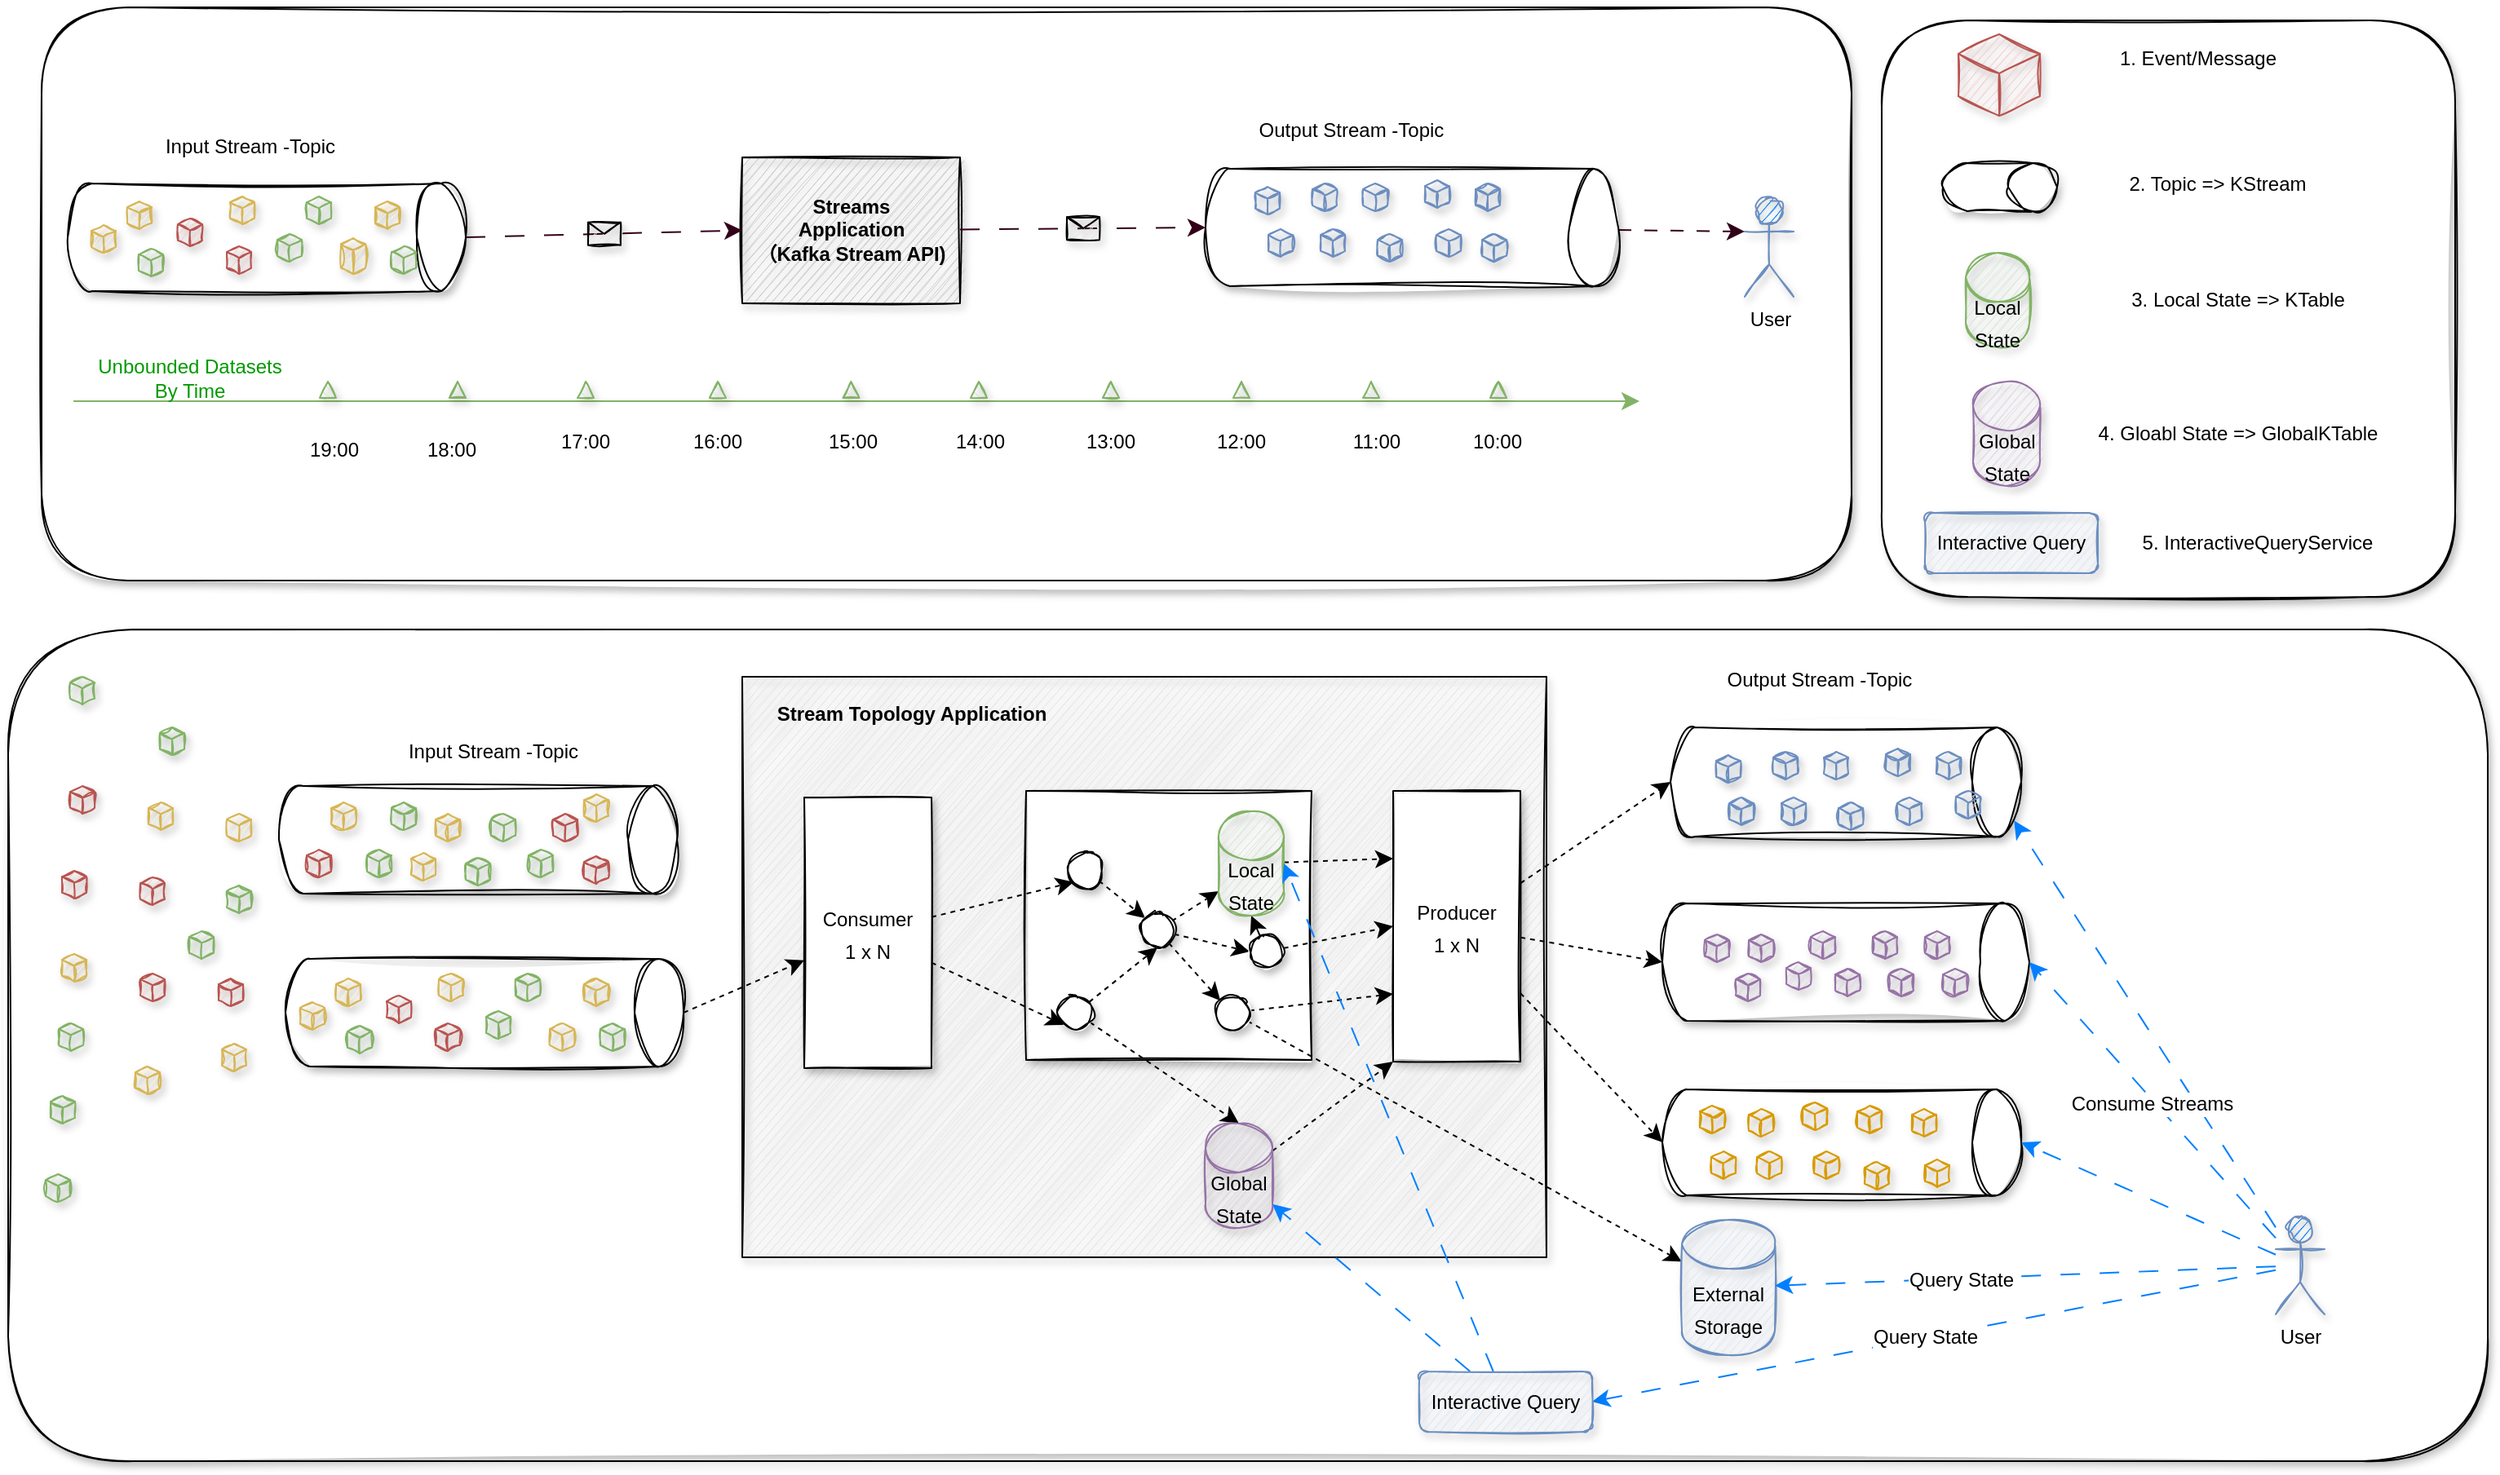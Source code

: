 <mxfile version="20.8.16" type="device" pages="3"><diagram name="Complicated" id="S16ZJZzDMmwZARKWdTok"><mxGraphModel dx="2042" dy="1656" grid="1" gridSize="10" guides="1" tooltips="1" connect="1" arrows="1" fold="1" page="0" pageScale="1" pageWidth="827" pageHeight="1169" math="0" shadow="0"><root><mxCell id="0"/><mxCell id="1" parent="0"/><mxCell id="i1StIFenuFHZie1beh9H-339" value="" style="rounded=1;whiteSpace=wrap;html=1;shadow=1;sketch=1;fontSize=12;fillColor=default;gradientColor=none;" parent="1" vertex="1"><mxGeometry x="628.5" y="-393.5" width="351.5" height="353.5" as="geometry"/></mxCell><mxCell id="i1StIFenuFHZie1beh9H-283" value="" style="rounded=1;whiteSpace=wrap;html=1;shadow=1;sketch=1;fontSize=12;fillColor=default;gradientColor=none;" parent="1" vertex="1"><mxGeometry x="-520" y="-20" width="1520" height="510" as="geometry"/></mxCell><mxCell id="i1StIFenuFHZie1beh9H-282" value="" style="rounded=1;whiteSpace=wrap;html=1;shadow=1;sketch=1;fontSize=12;fillColor=default;gradientColor=none;" parent="1" vertex="1"><mxGeometry x="-499.5" y="-401.5" width="1109.5" height="351.5" as="geometry"/></mxCell><mxCell id="i1StIFenuFHZie1beh9H-1" value="" style="shape=cylinder3;whiteSpace=wrap;html=1;boundedLbl=1;backgroundOutline=1;size=15;fontSize=16;direction=south;gradientColor=none;shadow=1;sketch=1;curveFitting=1;jiggle=2;" parent="1" vertex="1"><mxGeometry x="-354" y="76" width="244" height="66" as="geometry"/></mxCell><mxCell id="i1StIFenuFHZie1beh9H-2" value="" style="shape=cylinder3;whiteSpace=wrap;html=1;boundedLbl=1;backgroundOutline=1;size=15;fontSize=16;direction=south;gradientColor=none;shadow=1;sketch=1;curveFitting=1;jiggle=2;" parent="1" vertex="1"><mxGeometry x="-350" y="182" width="244" height="66" as="geometry"/></mxCell><mxCell id="i1StIFenuFHZie1beh9H-3" value="" style="html=1;whiteSpace=wrap;shape=isoCube2;backgroundOutline=1;isoAngle=15;fontSize=16;shadow=1;sketch=1;curveFitting=1;jiggle=2;fillColor=#f8cecc;strokeColor=#b85450;" parent="1" vertex="1"><mxGeometry x="-439" y="191" width="15" height="17" as="geometry"/></mxCell><mxCell id="i1StIFenuFHZie1beh9H-4" value="" style="html=1;whiteSpace=wrap;shape=isoCube2;backgroundOutline=1;isoAngle=15;fontSize=16;shadow=1;sketch=1;curveFitting=1;jiggle=2;fillColor=#f8cecc;strokeColor=#b85450;" parent="1" vertex="1"><mxGeometry x="-439" y="132" width="15" height="17" as="geometry"/></mxCell><mxCell id="i1StIFenuFHZie1beh9H-5" value="" style="html=1;whiteSpace=wrap;shape=isoCube2;backgroundOutline=1;isoAngle=15;fontSize=16;shadow=1;sketch=1;curveFitting=1;jiggle=2;fillColor=#f8cecc;strokeColor=#b85450;" parent="1" vertex="1"><mxGeometry x="-391" y="194" width="15" height="17" as="geometry"/></mxCell><mxCell id="i1StIFenuFHZie1beh9H-18" value="" style="html=1;whiteSpace=wrap;shape=isoCube2;backgroundOutline=1;isoAngle=15;fontSize=16;shadow=1;sketch=1;curveFitting=1;jiggle=2;fillColor=#fff2cc;strokeColor=#d6b656;" parent="1" vertex="1"><mxGeometry x="-434" y="86" width="15" height="17" as="geometry"/></mxCell><mxCell id="i1StIFenuFHZie1beh9H-19" value="" style="html=1;whiteSpace=wrap;shape=isoCube2;backgroundOutline=1;isoAngle=15;fontSize=16;shadow=1;sketch=1;curveFitting=1;jiggle=2;fillColor=#fff2cc;strokeColor=#d6b656;" parent="1" vertex="1"><mxGeometry x="-442" y="248" width="15" height="17" as="geometry"/></mxCell><mxCell id="i1StIFenuFHZie1beh9H-20" value="" style="html=1;whiteSpace=wrap;shape=isoCube2;backgroundOutline=1;isoAngle=15;fontSize=16;shadow=1;sketch=1;curveFitting=1;jiggle=2;fillColor=#fff2cc;strokeColor=#d6b656;" parent="1" vertex="1"><mxGeometry x="-386" y="93" width="15" height="17" as="geometry"/></mxCell><mxCell id="i1StIFenuFHZie1beh9H-21" value="" style="html=1;whiteSpace=wrap;shape=isoCube2;backgroundOutline=1;isoAngle=15;fontSize=16;shadow=1;sketch=1;curveFitting=1;jiggle=2;fillColor=#fff2cc;strokeColor=#d6b656;" parent="1" vertex="1"><mxGeometry x="-389" y="234" width="15" height="17" as="geometry"/></mxCell><mxCell id="i1StIFenuFHZie1beh9H-22" value="" style="html=1;whiteSpace=wrap;shape=isoCube2;backgroundOutline=1;isoAngle=15;fontSize=16;shadow=1;sketch=1;curveFitting=1;jiggle=2;fillColor=#fff2cc;strokeColor=#d6b656;" parent="1" vertex="1"><mxGeometry x="-319" y="194" width="15" height="17" as="geometry"/></mxCell><mxCell id="i1StIFenuFHZie1beh9H-38" value="" style="html=1;whiteSpace=wrap;shape=isoCube2;backgroundOutline=1;isoAngle=15;fontSize=16;shadow=1;sketch=1;curveFitting=1;jiggle=2;fillColor=#fff2cc;strokeColor=#d6b656;" parent="1" vertex="1"><mxGeometry x="-188" y="221.5" width="15" height="17" as="geometry"/></mxCell><mxCell id="i1StIFenuFHZie1beh9H-49" value="" style="html=1;whiteSpace=wrap;shape=isoCube2;backgroundOutline=1;isoAngle=15;fontSize=16;shadow=1;sketch=1;curveFitting=1;jiggle=2;fillColor=#d5e8d4;strokeColor=#82b366;" parent="1" vertex="1"><mxGeometry x="-386" y="137" width="15" height="17" as="geometry"/></mxCell><mxCell id="i1StIFenuFHZie1beh9H-50" value="" style="html=1;whiteSpace=wrap;shape=isoCube2;backgroundOutline=1;isoAngle=15;fontSize=16;shadow=1;sketch=1;curveFitting=1;jiggle=2;fillColor=#d5e8d4;strokeColor=#82b366;" parent="1" vertex="1"><mxGeometry x="-409" y="165" width="15" height="17" as="geometry"/></mxCell><mxCell id="i1StIFenuFHZie1beh9H-67" value="" style="html=1;whiteSpace=wrap;shape=isoCube2;backgroundOutline=1;isoAngle=15;fontSize=16;shadow=1;sketch=1;curveFitting=1;jiggle=2;fillColor=#d5e8d4;strokeColor=#82b366;" parent="1" vertex="1"><mxGeometry x="-239.5" y="120" width="15" height="17" as="geometry"/></mxCell><mxCell id="i1StIFenuFHZie1beh9H-69" value="" style="html=1;whiteSpace=wrap;shape=isoCube2;backgroundOutline=1;isoAngle=15;fontSize=16;shadow=1;sketch=1;curveFitting=1;jiggle=2;fillColor=#d5e8d4;strokeColor=#82b366;" parent="1" vertex="1"><mxGeometry x="-427" y="40" width="15" height="17" as="geometry"/></mxCell><mxCell id="i1StIFenuFHZie1beh9H-80" value="" style="rounded=0;whiteSpace=wrap;html=1;shadow=1;sketch=1;fontSize=16;gradientColor=none;fillColor=#E6E6E6;" parent="1" vertex="1"><mxGeometry x="-70" y="9" width="493" height="356" as="geometry"/></mxCell><mxCell id="i1StIFenuFHZie1beh9H-81" value="&lt;span style=&quot;font-size: 12px;&quot;&gt;&lt;b&gt;Stream Topology Application&lt;/b&gt;&lt;/span&gt;" style="text;html=1;strokeColor=none;fillColor=none;align=center;verticalAlign=middle;whiteSpace=wrap;rounded=0;fontSize=16;" parent="1" vertex="1"><mxGeometry x="-62" y="23.5" width="192" height="13" as="geometry"/></mxCell><mxCell id="i1StIFenuFHZie1beh9H-82" value="&lt;font style=&quot;font-size: 12px;&quot;&gt;Consumer&lt;br&gt;1 x N&lt;/font&gt;" style="rounded=0;whiteSpace=wrap;html=1;shadow=1;sketch=1;fontSize=16;gradientColor=none;" parent="1" vertex="1"><mxGeometry x="-32" y="83" width="78" height="166" as="geometry"/></mxCell><mxCell id="i1StIFenuFHZie1beh9H-189" style="edgeStyle=none;rounded=0;orthogonalLoop=1;jettySize=auto;html=1;entryX=0.5;entryY=1;entryDx=0;entryDy=0;entryPerimeter=0;dashed=1;fontSize=12;startSize=8;endSize=8;" parent="1" source="i1StIFenuFHZie1beh9H-83" target="i1StIFenuFHZie1beh9H-153" edge="1"><mxGeometry relative="1" as="geometry"/></mxCell><mxCell id="i1StIFenuFHZie1beh9H-190" style="edgeStyle=none;rounded=0;orthogonalLoop=1;jettySize=auto;html=1;entryX=0.5;entryY=1;entryDx=0;entryDy=0;entryPerimeter=0;dashed=1;fontSize=12;startSize=8;endSize=8;" parent="1" source="i1StIFenuFHZie1beh9H-83" target="i1StIFenuFHZie1beh9H-154" edge="1"><mxGeometry relative="1" as="geometry"/></mxCell><mxCell id="i1StIFenuFHZie1beh9H-191" style="edgeStyle=none;rounded=0;orthogonalLoop=1;jettySize=auto;html=1;entryX=0.5;entryY=1;entryDx=0;entryDy=0;entryPerimeter=0;dashed=1;fontSize=12;startSize=8;endSize=8;" parent="1" source="i1StIFenuFHZie1beh9H-83" target="i1StIFenuFHZie1beh9H-156" edge="1"><mxGeometry relative="1" as="geometry"/></mxCell><mxCell id="i1StIFenuFHZie1beh9H-83" value="&lt;font style=&quot;font-size: 12px;&quot;&gt;Producer&lt;br&gt;1 x N&lt;/font&gt;" style="rounded=0;whiteSpace=wrap;html=1;shadow=1;sketch=1;fontSize=16;gradientColor=none;" parent="1" vertex="1"><mxGeometry x="329" y="79" width="78" height="166" as="geometry"/></mxCell><mxCell id="i1StIFenuFHZie1beh9H-87" style="edgeStyle=none;rounded=0;orthogonalLoop=1;jettySize=auto;html=1;fontSize=12;startSize=8;endSize=8;exitX=0.5;exitY=0;exitDx=0;exitDy=0;exitPerimeter=0;dashed=1;" parent="1" source="i1StIFenuFHZie1beh9H-2" target="i1StIFenuFHZie1beh9H-82" edge="1"><mxGeometry relative="1" as="geometry"/></mxCell><mxCell id="i1StIFenuFHZie1beh9H-88" value="" style="rounded=0;whiteSpace=wrap;html=1;shadow=1;sketch=1;fontSize=16;gradientColor=none;" parent="1" vertex="1"><mxGeometry x="104" y="79" width="175" height="165" as="geometry"/></mxCell><mxCell id="i1StIFenuFHZie1beh9H-103" style="edgeStyle=none;rounded=0;orthogonalLoop=1;jettySize=auto;html=1;entryX=0;entryY=0;entryDx=0;entryDy=0;fontSize=12;startSize=8;endSize=8;dashed=1;" parent="1" source="i1StIFenuFHZie1beh9H-91" target="i1StIFenuFHZie1beh9H-92" edge="1"><mxGeometry relative="1" as="geometry"/></mxCell><mxCell id="i1StIFenuFHZie1beh9H-91" value="" style="ellipse;whiteSpace=wrap;html=1;aspect=fixed;shadow=1;sketch=1;fontSize=16;gradientColor=none;" parent="1" vertex="1"><mxGeometry x="130" y="117" width="21" height="21" as="geometry"/></mxCell><mxCell id="i1StIFenuFHZie1beh9H-106" style="edgeStyle=none;rounded=0;orthogonalLoop=1;jettySize=auto;html=1;entryX=0;entryY=1;entryDx=0;entryDy=-15;entryPerimeter=0;fontSize=12;startSize=8;endSize=8;dashed=1;" parent="1" source="i1StIFenuFHZie1beh9H-92" target="i1StIFenuFHZie1beh9H-99" edge="1"><mxGeometry relative="1" as="geometry"/></mxCell><mxCell id="i1StIFenuFHZie1beh9H-107" style="edgeStyle=none;rounded=0;orthogonalLoop=1;jettySize=auto;html=1;entryX=0;entryY=0.5;entryDx=0;entryDy=0;fontSize=12;startSize=8;endSize=8;dashed=1;" parent="1" source="i1StIFenuFHZie1beh9H-92" target="i1StIFenuFHZie1beh9H-94" edge="1"><mxGeometry relative="1" as="geometry"/></mxCell><mxCell id="i1StIFenuFHZie1beh9H-109" style="edgeStyle=none;rounded=0;orthogonalLoop=1;jettySize=auto;html=1;entryX=0;entryY=0;entryDx=0;entryDy=0;fontSize=12;startSize=8;endSize=8;dashed=1;" parent="1" source="i1StIFenuFHZie1beh9H-92" target="i1StIFenuFHZie1beh9H-95" edge="1"><mxGeometry relative="1" as="geometry"/></mxCell><mxCell id="i1StIFenuFHZie1beh9H-92" value="" style="ellipse;whiteSpace=wrap;html=1;aspect=fixed;shadow=1;sketch=1;fontSize=16;gradientColor=none;" parent="1" vertex="1"><mxGeometry x="174" y="154" width="21" height="21" as="geometry"/></mxCell><mxCell id="i1StIFenuFHZie1beh9H-104" style="edgeStyle=none;rounded=0;orthogonalLoop=1;jettySize=auto;html=1;entryX=0.5;entryY=1;entryDx=0;entryDy=0;fontSize=12;startSize=8;endSize=8;dashed=1;" parent="1" source="i1StIFenuFHZie1beh9H-93" target="i1StIFenuFHZie1beh9H-92" edge="1"><mxGeometry relative="1" as="geometry"/></mxCell><mxCell id="i1StIFenuFHZie1beh9H-165" style="edgeStyle=none;rounded=0;orthogonalLoop=1;jettySize=auto;html=1;entryX=0.5;entryY=0;entryDx=0;entryDy=0;entryPerimeter=0;dashed=1;fontSize=12;startSize=8;endSize=8;" parent="1" source="i1StIFenuFHZie1beh9H-93" target="i1StIFenuFHZie1beh9H-164" edge="1"><mxGeometry relative="1" as="geometry"/></mxCell><mxCell id="i1StIFenuFHZie1beh9H-93" value="" style="ellipse;whiteSpace=wrap;html=1;aspect=fixed;shadow=1;sketch=1;fontSize=16;gradientColor=none;" parent="1" vertex="1"><mxGeometry x="124" y="204.5" width="21" height="21" as="geometry"/></mxCell><mxCell id="i1StIFenuFHZie1beh9H-108" style="edgeStyle=none;rounded=0;orthogonalLoop=1;jettySize=auto;html=1;entryX=0.5;entryY=1;entryDx=0;entryDy=0;entryPerimeter=0;fontSize=12;startSize=8;endSize=8;" parent="1" source="i1StIFenuFHZie1beh9H-94" target="i1StIFenuFHZie1beh9H-99" edge="1"><mxGeometry relative="1" as="geometry"/></mxCell><mxCell id="i1StIFenuFHZie1beh9H-110" style="edgeStyle=none;rounded=0;orthogonalLoop=1;jettySize=auto;html=1;entryX=0;entryY=0.5;entryDx=0;entryDy=0;fontSize=12;startSize=8;endSize=8;dashed=1;" parent="1" source="i1StIFenuFHZie1beh9H-94" target="i1StIFenuFHZie1beh9H-83" edge="1"><mxGeometry relative="1" as="geometry"/></mxCell><mxCell id="i1StIFenuFHZie1beh9H-94" value="" style="ellipse;whiteSpace=wrap;html=1;aspect=fixed;shadow=1;sketch=1;fontSize=16;gradientColor=none;" parent="1" vertex="1"><mxGeometry x="241" y="167" width="21" height="21" as="geometry"/></mxCell><mxCell id="i1StIFenuFHZie1beh9H-112" style="edgeStyle=none;rounded=0;orthogonalLoop=1;jettySize=auto;html=1;entryX=0;entryY=0.75;entryDx=0;entryDy=0;fontSize=12;startSize=8;endSize=8;dashed=1;" parent="1" source="i1StIFenuFHZie1beh9H-95" target="i1StIFenuFHZie1beh9H-83" edge="1"><mxGeometry relative="1" as="geometry"/></mxCell><mxCell id="i1StIFenuFHZie1beh9H-168" style="edgeStyle=none;rounded=0;orthogonalLoop=1;jettySize=auto;html=1;dashed=1;fontSize=12;startSize=8;endSize=8;" parent="1" source="i1StIFenuFHZie1beh9H-95" target="i1StIFenuFHZie1beh9H-166" edge="1"><mxGeometry relative="1" as="geometry"/></mxCell><mxCell id="i1StIFenuFHZie1beh9H-95" value="" style="ellipse;whiteSpace=wrap;html=1;aspect=fixed;shadow=1;sketch=1;fontSize=16;gradientColor=none;" parent="1" vertex="1"><mxGeometry x="220" y="204.5" width="21" height="21" as="geometry"/></mxCell><mxCell id="i1StIFenuFHZie1beh9H-111" style="edgeStyle=none;rounded=0;orthogonalLoop=1;jettySize=auto;html=1;entryX=0;entryY=0.25;entryDx=0;entryDy=0;fontSize=12;startSize=8;endSize=8;dashed=1;" parent="1" source="i1StIFenuFHZie1beh9H-99" target="i1StIFenuFHZie1beh9H-83" edge="1"><mxGeometry relative="1" as="geometry"/></mxCell><mxCell id="i1StIFenuFHZie1beh9H-99" value="&lt;font style=&quot;font-size: 12px;&quot;&gt;Local&lt;br&gt;State&lt;/font&gt;" style="shape=cylinder3;whiteSpace=wrap;html=1;boundedLbl=1;backgroundOutline=1;size=15;shadow=1;sketch=1;fontSize=16;fillColor=#d5e8d4;strokeColor=#82b366;" parent="1" vertex="1"><mxGeometry x="222" y="91.5" width="40" height="64" as="geometry"/></mxCell><mxCell id="i1StIFenuFHZie1beh9H-101" style="edgeStyle=none;rounded=0;orthogonalLoop=1;jettySize=auto;html=1;entryX=0;entryY=1;entryDx=0;entryDy=0;fontSize=12;startSize=8;endSize=8;dashed=1;" parent="1" source="i1StIFenuFHZie1beh9H-82" target="i1StIFenuFHZie1beh9H-91" edge="1"><mxGeometry relative="1" as="geometry"/></mxCell><mxCell id="i1StIFenuFHZie1beh9H-102" style="edgeStyle=none;rounded=0;orthogonalLoop=1;jettySize=auto;html=1;entryX=0;entryY=1;entryDx=0;entryDy=0;fontSize=12;startSize=8;endSize=8;dashed=1;" parent="1" source="i1StIFenuFHZie1beh9H-82" target="i1StIFenuFHZie1beh9H-93" edge="1"><mxGeometry relative="1" as="geometry"/></mxCell><mxCell id="i1StIFenuFHZie1beh9H-120" value="" style="html=1;whiteSpace=wrap;shape=isoCube2;backgroundOutline=1;isoAngle=15;fontSize=16;shadow=1;sketch=1;curveFitting=1;jiggle=2;fillColor=#d5e8d4;strokeColor=#82b366;" parent="1" vertex="1"><mxGeometry x="-312" y="223" width="15" height="17" as="geometry"/></mxCell><mxCell id="i1StIFenuFHZie1beh9H-121" value="" style="html=1;whiteSpace=wrap;shape=isoCube2;backgroundOutline=1;isoAngle=15;fontSize=16;shadow=1;sketch=1;curveFitting=1;jiggle=2;fillColor=#f8cecc;strokeColor=#b85450;" parent="1" vertex="1"><mxGeometry x="-288" y="204.5" width="15" height="17" as="geometry"/></mxCell><mxCell id="i1StIFenuFHZie1beh9H-123" value="" style="html=1;whiteSpace=wrap;shape=isoCube2;backgroundOutline=1;isoAngle=15;fontSize=16;shadow=1;sketch=1;curveFitting=1;jiggle=2;fillColor=#fff2cc;strokeColor=#d6b656;" parent="1" vertex="1"><mxGeometry x="-322" y="86" width="15" height="17" as="geometry"/></mxCell><mxCell id="i1StIFenuFHZie1beh9H-124" value="" style="html=1;whiteSpace=wrap;shape=isoCube2;backgroundOutline=1;isoAngle=15;fontSize=16;shadow=1;sketch=1;curveFitting=1;jiggle=2;fillColor=#f8cecc;strokeColor=#b85450;" parent="1" vertex="1"><mxGeometry x="-337" y="115" width="15" height="17" as="geometry"/></mxCell><mxCell id="i1StIFenuFHZie1beh9H-125" value="" style="html=1;whiteSpace=wrap;shape=isoCube2;backgroundOutline=1;isoAngle=15;fontSize=16;shadow=1;sketch=1;curveFitting=1;jiggle=2;fillColor=#d5e8d4;strokeColor=#82b366;" parent="1" vertex="1"><mxGeometry x="-300" y="115" width="15" height="17" as="geometry"/></mxCell><mxCell id="i1StIFenuFHZie1beh9H-127" value="" style="html=1;whiteSpace=wrap;shape=isoCube2;backgroundOutline=1;isoAngle=15;fontSize=16;shadow=1;sketch=1;curveFitting=1;jiggle=2;fillColor=#fff2cc;strokeColor=#d6b656;" parent="1" vertex="1"><mxGeometry x="-256" y="191" width="15" height="17" as="geometry"/></mxCell><mxCell id="i1StIFenuFHZie1beh9H-128" value="" style="html=1;whiteSpace=wrap;shape=isoCube2;backgroundOutline=1;isoAngle=15;fontSize=16;shadow=1;sketch=1;curveFitting=1;jiggle=2;fillColor=#f8cecc;strokeColor=#b85450;" parent="1" vertex="1"><mxGeometry x="-258" y="221.5" width="15" height="17" as="geometry"/></mxCell><mxCell id="i1StIFenuFHZie1beh9H-129" value="" style="html=1;whiteSpace=wrap;shape=isoCube2;backgroundOutline=1;isoAngle=15;fontSize=16;shadow=1;sketch=1;curveFitting=1;jiggle=2;fillColor=#d5e8d4;strokeColor=#82b366;" parent="1" vertex="1"><mxGeometry x="-285" y="86" width="15" height="17" as="geometry"/></mxCell><mxCell id="i1StIFenuFHZie1beh9H-130" value="" style="html=1;whiteSpace=wrap;shape=isoCube2;backgroundOutline=1;isoAngle=15;fontSize=16;shadow=1;sketch=1;curveFitting=1;jiggle=2;fillColor=#d5e8d4;strokeColor=#82b366;" parent="1" vertex="1"><mxGeometry x="-227" y="214" width="15" height="17" as="geometry"/></mxCell><mxCell id="i1StIFenuFHZie1beh9H-131" value="" style="html=1;whiteSpace=wrap;shape=isoCube2;backgroundOutline=1;isoAngle=15;fontSize=16;shadow=1;sketch=1;curveFitting=1;jiggle=2;fillColor=#d5e8d4;strokeColor=#82b366;" parent="1" vertex="1"><mxGeometry x="-209" y="191" width="15" height="17" as="geometry"/></mxCell><mxCell id="i1StIFenuFHZie1beh9H-132" value="" style="html=1;whiteSpace=wrap;shape=isoCube2;backgroundOutline=1;isoAngle=15;fontSize=16;shadow=1;sketch=1;curveFitting=1;jiggle=2;fillColor=#fff2cc;strokeColor=#d6b656;" parent="1" vertex="1"><mxGeometry x="-273" y="117" width="15" height="17" as="geometry"/></mxCell><mxCell id="i1StIFenuFHZie1beh9H-133" value="" style="html=1;whiteSpace=wrap;shape=isoCube2;backgroundOutline=1;isoAngle=15;fontSize=16;shadow=1;sketch=1;curveFitting=1;jiggle=2;fillColor=#fff2cc;strokeColor=#d6b656;" parent="1" vertex="1"><mxGeometry x="-258" y="93" width="15" height="17" as="geometry"/></mxCell><mxCell id="i1StIFenuFHZie1beh9H-134" value="" style="html=1;whiteSpace=wrap;shape=isoCube2;backgroundOutline=1;isoAngle=15;fontSize=16;shadow=1;sketch=1;curveFitting=1;jiggle=2;fillColor=#d5e8d4;strokeColor=#82b366;" parent="1" vertex="1"><mxGeometry x="-224" y="93" width="15" height="17" as="geometry"/></mxCell><mxCell id="i1StIFenuFHZie1beh9H-135" value="" style="html=1;whiteSpace=wrap;shape=isoCube2;backgroundOutline=1;isoAngle=15;fontSize=16;shadow=1;sketch=1;curveFitting=1;jiggle=2;fillColor=#d5e8d4;strokeColor=#82b366;" parent="1" vertex="1"><mxGeometry x="-201" y="115" width="15" height="17" as="geometry"/></mxCell><mxCell id="i1StIFenuFHZie1beh9H-136" value="" style="html=1;whiteSpace=wrap;shape=isoCube2;backgroundOutline=1;isoAngle=15;fontSize=16;shadow=1;sketch=1;curveFitting=1;jiggle=2;fillColor=#f8cecc;strokeColor=#b85450;" parent="1" vertex="1"><mxGeometry x="-167" y="119" width="15" height="17" as="geometry"/></mxCell><mxCell id="i1StIFenuFHZie1beh9H-137" value="" style="html=1;whiteSpace=wrap;shape=isoCube2;backgroundOutline=1;isoAngle=15;fontSize=16;shadow=1;sketch=1;curveFitting=1;jiggle=2;fillColor=#f8cecc;strokeColor=#b85450;" parent="1" vertex="1"><mxGeometry x="-186" y="93" width="15" height="17" as="geometry"/></mxCell><mxCell id="i1StIFenuFHZie1beh9H-138" value="" style="html=1;whiteSpace=wrap;shape=isoCube2;backgroundOutline=1;isoAngle=15;fontSize=16;shadow=1;sketch=1;curveFitting=1;jiggle=2;fillColor=#fff2cc;strokeColor=#d6b656;" parent="1" vertex="1"><mxGeometry x="-167" y="81" width="15" height="17" as="geometry"/></mxCell><mxCell id="i1StIFenuFHZie1beh9H-139" value="" style="html=1;whiteSpace=wrap;shape=isoCube2;backgroundOutline=1;isoAngle=15;fontSize=16;shadow=1;sketch=1;curveFitting=1;jiggle=2;fillColor=#fff2cc;strokeColor=#d6b656;" parent="1" vertex="1"><mxGeometry x="-167" y="194" width="15" height="17" as="geometry"/></mxCell><mxCell id="i1StIFenuFHZie1beh9H-140" value="" style="html=1;whiteSpace=wrap;shape=isoCube2;backgroundOutline=1;isoAngle=15;fontSize=16;shadow=1;sketch=1;curveFitting=1;jiggle=2;fillColor=#d5e8d4;strokeColor=#82b366;" parent="1" vertex="1"><mxGeometry x="-157" y="221.5" width="15" height="17" as="geometry"/></mxCell><mxCell id="i1StIFenuFHZie1beh9H-153" value="" style="shape=cylinder3;whiteSpace=wrap;html=1;boundedLbl=1;backgroundOutline=1;size=15;fontSize=16;direction=south;gradientColor=none;shadow=1;sketch=1;curveFitting=1;jiggle=2;" parent="1" vertex="1"><mxGeometry x="499" y="40" width="215" height="67" as="geometry"/></mxCell><mxCell id="i1StIFenuFHZie1beh9H-154" value="" style="shape=cylinder3;whiteSpace=wrap;html=1;boundedLbl=1;backgroundOutline=1;size=15;fontSize=16;direction=south;gradientColor=none;shadow=1;sketch=1;curveFitting=1;jiggle=2;" parent="1" vertex="1"><mxGeometry x="494" y="148" width="225" height="72" as="geometry"/></mxCell><mxCell id="i1StIFenuFHZie1beh9H-156" value="" style="shape=cylinder3;whiteSpace=wrap;html=1;boundedLbl=1;backgroundOutline=1;size=15;fontSize=16;direction=south;gradientColor=none;shadow=1;sketch=1;curveFitting=1;jiggle=2;" parent="1" vertex="1"><mxGeometry x="494" y="262" width="220" height="65" as="geometry"/></mxCell><mxCell id="i1StIFenuFHZie1beh9H-163" value="" style="html=1;whiteSpace=wrap;shape=isoCube2;backgroundOutline=1;isoAngle=15;fontSize=16;shadow=1;sketch=1;curveFitting=1;jiggle=2;fillColor=#fff2cc;strokeColor=#d6b656;" parent="1" vertex="1"><mxGeometry x="-341" y="208.5" width="15" height="17" as="geometry"/></mxCell><mxCell id="i1StIFenuFHZie1beh9H-167" style="edgeStyle=none;rounded=0;orthogonalLoop=1;jettySize=auto;html=1;entryX=0;entryY=1;entryDx=0;entryDy=0;dashed=1;fontSize=12;startSize=8;endSize=8;" parent="1" source="i1StIFenuFHZie1beh9H-164" target="i1StIFenuFHZie1beh9H-83" edge="1"><mxGeometry relative="1" as="geometry"/></mxCell><mxCell id="i1StIFenuFHZie1beh9H-164" value="&lt;font style=&quot;font-size: 12px;&quot;&gt;Global&lt;br&gt;State&lt;br&gt;&lt;/font&gt;" style="shape=cylinder3;whiteSpace=wrap;html=1;boundedLbl=1;backgroundOutline=1;size=15;shadow=1;sketch=1;fontSize=16;fillColor=#e1d5e7;strokeColor=#9673a6;" parent="1" vertex="1"><mxGeometry x="214" y="283" width="41" height="64" as="geometry"/></mxCell><mxCell id="i1StIFenuFHZie1beh9H-166" value="&lt;font style=&quot;font-size: 12px;&quot;&gt;External&lt;br&gt;Storage&lt;br&gt;&lt;/font&gt;" style="shape=cylinder3;whiteSpace=wrap;html=1;boundedLbl=1;backgroundOutline=1;size=15;shadow=1;sketch=1;fontSize=16;fillColor=#dae8fc;strokeColor=#6c8ebf;" parent="1" vertex="1"><mxGeometry x="506" y="342" width="57" height="83" as="geometry"/></mxCell><mxCell id="i1StIFenuFHZie1beh9H-169" value="" style="html=1;whiteSpace=wrap;shape=isoCube2;backgroundOutline=1;isoAngle=15;fontSize=16;shadow=1;sketch=1;curveFitting=1;jiggle=2;fillColor=#dae8fc;strokeColor=#6c8ebf;" parent="1" vertex="1"><mxGeometry x="602" y="86" width="15" height="17" as="geometry"/></mxCell><mxCell id="i1StIFenuFHZie1beh9H-170" value="" style="html=1;whiteSpace=wrap;shape=isoCube2;backgroundOutline=1;isoAngle=15;fontSize=16;shadow=1;sketch=1;curveFitting=1;jiggle=2;fillColor=#dae8fc;strokeColor=#6c8ebf;" parent="1" vertex="1"><mxGeometry x="593" y="55" width="15" height="17" as="geometry"/></mxCell><mxCell id="i1StIFenuFHZie1beh9H-171" value="" style="html=1;whiteSpace=wrap;shape=isoCube2;backgroundOutline=1;isoAngle=15;fontSize=16;shadow=1;sketch=1;curveFitting=1;jiggle=2;fillColor=#dae8fc;strokeColor=#6c8ebf;" parent="1" vertex="1"><mxGeometry x="562" y="55" width="15" height="17" as="geometry"/></mxCell><mxCell id="i1StIFenuFHZie1beh9H-172" value="" style="html=1;whiteSpace=wrap;shape=isoCube2;backgroundOutline=1;isoAngle=15;fontSize=16;shadow=1;sketch=1;curveFitting=1;jiggle=2;fillColor=#dae8fc;strokeColor=#6c8ebf;" parent="1" vertex="1"><mxGeometry x="535" y="83" width="15" height="17" as="geometry"/></mxCell><mxCell id="i1StIFenuFHZie1beh9H-173" value="" style="html=1;whiteSpace=wrap;shape=isoCube2;backgroundOutline=1;isoAngle=15;fontSize=16;shadow=1;sketch=1;curveFitting=1;jiggle=2;fillColor=#e1d5e7;strokeColor=#9673a6;" parent="1" vertex="1"><mxGeometry x="520" y="167" width="15" height="17" as="geometry"/></mxCell><mxCell id="i1StIFenuFHZie1beh9H-174" value="" style="html=1;whiteSpace=wrap;shape=isoCube2;backgroundOutline=1;isoAngle=15;fontSize=16;shadow=1;sketch=1;curveFitting=1;jiggle=2;fillColor=#e1d5e7;strokeColor=#9673a6;" parent="1" vertex="1"><mxGeometry x="547" y="167" width="15" height="17" as="geometry"/></mxCell><mxCell id="i1StIFenuFHZie1beh9H-175" value="" style="html=1;whiteSpace=wrap;shape=isoCube2;backgroundOutline=1;isoAngle=15;fontSize=16;shadow=1;sketch=1;curveFitting=1;jiggle=2;fillColor=#e1d5e7;strokeColor=#9673a6;" parent="1" vertex="1"><mxGeometry x="539" y="191" width="15" height="17" as="geometry"/></mxCell><mxCell id="i1StIFenuFHZie1beh9H-177" value="" style="html=1;whiteSpace=wrap;shape=isoCube2;backgroundOutline=1;isoAngle=15;fontSize=16;shadow=1;sketch=1;curveFitting=1;jiggle=2;fillColor=#e1d5e7;strokeColor=#9673a6;" parent="1" vertex="1"><mxGeometry x="570" y="184" width="15" height="17" as="geometry"/></mxCell><mxCell id="i1StIFenuFHZie1beh9H-178" value="" style="html=1;whiteSpace=wrap;shape=isoCube2;backgroundOutline=1;isoAngle=15;fontSize=16;shadow=1;sketch=1;curveFitting=1;jiggle=2;fillColor=#e1d5e7;strokeColor=#9673a6;" parent="1" vertex="1"><mxGeometry x="585" y="165" width="15" height="17" as="geometry"/></mxCell><mxCell id="i1StIFenuFHZie1beh9H-179" value="" style="html=1;whiteSpace=wrap;shape=isoCube2;backgroundOutline=1;isoAngle=15;fontSize=16;shadow=1;sketch=1;curveFitting=1;jiggle=2;fillColor=#e1d5e7;strokeColor=#9673a6;" parent="1" vertex="1"><mxGeometry x="600" y="188" width="15" height="17" as="geometry"/></mxCell><mxCell id="i1StIFenuFHZie1beh9H-180" value="" style="html=1;whiteSpace=wrap;shape=isoCube2;backgroundOutline=1;isoAngle=15;fontSize=16;shadow=1;sketch=1;curveFitting=1;jiggle=2;fillColor=#e1d5e7;strokeColor=#9673a6;" parent="1" vertex="1"><mxGeometry x="623" y="165" width="15" height="17" as="geometry"/></mxCell><mxCell id="i1StIFenuFHZie1beh9H-181" value="" style="html=1;whiteSpace=wrap;shape=isoCube2;backgroundOutline=1;isoAngle=15;fontSize=16;shadow=1;sketch=1;curveFitting=1;jiggle=2;fillColor=#e1d5e7;strokeColor=#9673a6;" parent="1" vertex="1"><mxGeometry x="633" y="188" width="15" height="17" as="geometry"/></mxCell><mxCell id="i1StIFenuFHZie1beh9H-182" value="" style="html=1;whiteSpace=wrap;shape=isoCube2;backgroundOutline=1;isoAngle=15;fontSize=16;shadow=1;sketch=1;curveFitting=1;jiggle=2;fillColor=#e1d5e7;strokeColor=#9673a6;" parent="1" vertex="1"><mxGeometry x="655" y="165" width="15" height="17" as="geometry"/></mxCell><mxCell id="i1StIFenuFHZie1beh9H-183" value="" style="html=1;whiteSpace=wrap;shape=isoCube2;backgroundOutline=1;isoAngle=15;fontSize=16;shadow=1;sketch=1;curveFitting=1;jiggle=2;fillColor=#e1d5e7;strokeColor=#9673a6;" parent="1" vertex="1"><mxGeometry x="666" y="188" width="15" height="17" as="geometry"/></mxCell><mxCell id="i1StIFenuFHZie1beh9H-186" value="" style="html=1;whiteSpace=wrap;shape=isoCube2;backgroundOutline=1;isoAngle=15;fontSize=16;shadow=1;sketch=1;curveFitting=1;jiggle=2;fillColor=#dae8fc;strokeColor=#6c8ebf;" parent="1" vertex="1"><mxGeometry x="527" y="57" width="15" height="17" as="geometry"/></mxCell><mxCell id="i1StIFenuFHZie1beh9H-187" value="" style="html=1;whiteSpace=wrap;shape=isoCube2;backgroundOutline=1;isoAngle=15;fontSize=16;shadow=1;sketch=1;curveFitting=1;jiggle=2;fillColor=#dae8fc;strokeColor=#6c8ebf;" parent="1" vertex="1"><mxGeometry x="567" y="83" width="15" height="17" as="geometry"/></mxCell><mxCell id="i1StIFenuFHZie1beh9H-192" value="" style="html=1;whiteSpace=wrap;shape=isoCube2;backgroundOutline=1;isoAngle=15;fontSize=16;shadow=1;sketch=1;curveFitting=1;jiggle=2;fillColor=#dae8fc;strokeColor=#6c8ebf;" parent="1" vertex="1"><mxGeometry x="631" y="53" width="15" height="17" as="geometry"/></mxCell><mxCell id="i1StIFenuFHZie1beh9H-193" value="" style="html=1;whiteSpace=wrap;shape=isoCube2;backgroundOutline=1;isoAngle=15;fontSize=16;shadow=1;sketch=1;curveFitting=1;jiggle=2;fillColor=#dae8fc;strokeColor=#6c8ebf;" parent="1" vertex="1"><mxGeometry x="638" y="83" width="15" height="17" as="geometry"/></mxCell><mxCell id="i1StIFenuFHZie1beh9H-194" value="" style="html=1;whiteSpace=wrap;shape=isoCube2;backgroundOutline=1;isoAngle=15;fontSize=16;shadow=1;sketch=1;curveFitting=1;jiggle=2;fillColor=#dae8fc;strokeColor=#6c8ebf;" parent="1" vertex="1"><mxGeometry x="662" y="55" width="15" height="17" as="geometry"/></mxCell><mxCell id="i1StIFenuFHZie1beh9H-195" value="" style="html=1;whiteSpace=wrap;shape=isoCube2;backgroundOutline=1;isoAngle=15;fontSize=16;shadow=1;sketch=1;curveFitting=1;jiggle=2;fillColor=#dae8fc;strokeColor=#6c8ebf;" parent="1" vertex="1"><mxGeometry x="674" y="79" width="15" height="17" as="geometry"/></mxCell><mxCell id="i1StIFenuFHZie1beh9H-196" value="" style="html=1;whiteSpace=wrap;shape=isoCube2;backgroundOutline=1;isoAngle=15;fontSize=16;shadow=1;sketch=1;curveFitting=1;jiggle=2;fillColor=#ffe6cc;strokeColor=#d79b00;" parent="1" vertex="1"><mxGeometry x="517" y="272" width="15" height="17" as="geometry"/></mxCell><mxCell id="i1StIFenuFHZie1beh9H-197" value="" style="html=1;whiteSpace=wrap;shape=isoCube2;backgroundOutline=1;isoAngle=15;fontSize=16;shadow=1;sketch=1;curveFitting=1;jiggle=2;fillColor=#ffe6cc;strokeColor=#d79b00;" parent="1" vertex="1"><mxGeometry x="524" y="300" width="15" height="17" as="geometry"/></mxCell><mxCell id="i1StIFenuFHZie1beh9H-198" value="" style="html=1;whiteSpace=wrap;shape=isoCube2;backgroundOutline=1;isoAngle=15;fontSize=16;shadow=1;sketch=1;curveFitting=1;jiggle=2;fillColor=#ffe6cc;strokeColor=#d79b00;" parent="1" vertex="1"><mxGeometry x="547" y="274" width="15" height="17" as="geometry"/></mxCell><mxCell id="i1StIFenuFHZie1beh9H-199" value="" style="html=1;whiteSpace=wrap;shape=isoCube2;backgroundOutline=1;isoAngle=15;fontSize=16;shadow=1;sketch=1;curveFitting=1;jiggle=2;fillColor=#ffe6cc;strokeColor=#d79b00;" parent="1" vertex="1"><mxGeometry x="552" y="300" width="15" height="17" as="geometry"/></mxCell><mxCell id="i1StIFenuFHZie1beh9H-200" value="" style="html=1;whiteSpace=wrap;shape=isoCube2;backgroundOutline=1;isoAngle=15;fontSize=16;shadow=1;sketch=1;curveFitting=1;jiggle=2;fillColor=#ffe6cc;strokeColor=#d79b00;" parent="1" vertex="1"><mxGeometry x="580" y="270" width="15" height="17" as="geometry"/></mxCell><mxCell id="i1StIFenuFHZie1beh9H-201" value="" style="html=1;whiteSpace=wrap;shape=isoCube2;backgroundOutline=1;isoAngle=15;fontSize=16;shadow=1;sketch=1;curveFitting=1;jiggle=2;fillColor=#ffe6cc;strokeColor=#d79b00;" parent="1" vertex="1"><mxGeometry x="587" y="300" width="15" height="17" as="geometry"/></mxCell><mxCell id="i1StIFenuFHZie1beh9H-202" value="" style="html=1;whiteSpace=wrap;shape=isoCube2;backgroundOutline=1;isoAngle=15;fontSize=16;shadow=1;sketch=1;curveFitting=1;jiggle=2;fillColor=#ffe6cc;strokeColor=#d79b00;" parent="1" vertex="1"><mxGeometry x="613.5" y="272" width="15" height="17" as="geometry"/></mxCell><mxCell id="i1StIFenuFHZie1beh9H-203" value="" style="html=1;whiteSpace=wrap;shape=isoCube2;backgroundOutline=1;isoAngle=15;fontSize=16;shadow=1;sketch=1;curveFitting=1;jiggle=2;fillColor=#ffe6cc;strokeColor=#d79b00;" parent="1" vertex="1"><mxGeometry x="618" y="306.5" width="15" height="17" as="geometry"/></mxCell><mxCell id="i1StIFenuFHZie1beh9H-204" value="" style="html=1;whiteSpace=wrap;shape=isoCube2;backgroundOutline=1;isoAngle=15;fontSize=16;shadow=1;sketch=1;curveFitting=1;jiggle=2;fillColor=#ffe6cc;strokeColor=#d79b00;" parent="1" vertex="1"><mxGeometry x="647" y="274" width="15" height="17" as="geometry"/></mxCell><mxCell id="i1StIFenuFHZie1beh9H-205" value="" style="html=1;whiteSpace=wrap;shape=isoCube2;backgroundOutline=1;isoAngle=15;fontSize=16;shadow=1;sketch=1;curveFitting=1;jiggle=2;fillColor=#ffe6cc;strokeColor=#d79b00;" parent="1" vertex="1"><mxGeometry x="655" y="305" width="15" height="17" as="geometry"/></mxCell><mxCell id="i1StIFenuFHZie1beh9H-208" value="" style="html=1;whiteSpace=wrap;shape=isoCube2;backgroundOutline=1;isoAngle=15;fontSize=16;shadow=1;sketch=1;curveFitting=1;jiggle=2;fillColor=#d5e8d4;strokeColor=#82b366;" parent="1" vertex="1"><mxGeometry x="-482" y="9" width="15" height="17" as="geometry"/></mxCell><mxCell id="i1StIFenuFHZie1beh9H-209" value="" style="html=1;whiteSpace=wrap;shape=isoCube2;backgroundOutline=1;isoAngle=15;fontSize=16;shadow=1;sketch=1;curveFitting=1;jiggle=2;fillColor=#fff2cc;strokeColor=#d6b656;" parent="1" vertex="1"><mxGeometry x="-487" y="179" width="15" height="17" as="geometry"/></mxCell><mxCell id="i1StIFenuFHZie1beh9H-210" value="" style="html=1;whiteSpace=wrap;shape=isoCube2;backgroundOutline=1;isoAngle=15;fontSize=16;shadow=1;sketch=1;curveFitting=1;jiggle=2;fillColor=#f8cecc;strokeColor=#b85450;" parent="1" vertex="1"><mxGeometry x="-482" y="76" width="15" height="17" as="geometry"/></mxCell><mxCell id="i1StIFenuFHZie1beh9H-211" value="" style="html=1;whiteSpace=wrap;shape=isoCube2;backgroundOutline=1;isoAngle=15;fontSize=16;shadow=1;sketch=1;curveFitting=1;jiggle=2;fillColor=#f8cecc;strokeColor=#b85450;" parent="1" vertex="1"><mxGeometry x="-487" y="128" width="15" height="17" as="geometry"/></mxCell><mxCell id="i1StIFenuFHZie1beh9H-212" value="" style="html=1;whiteSpace=wrap;shape=isoCube2;backgroundOutline=1;isoAngle=15;fontSize=16;shadow=1;sketch=1;curveFitting=1;jiggle=2;fillColor=#d5e8d4;strokeColor=#82b366;" parent="1" vertex="1"><mxGeometry x="-489" y="221.5" width="15" height="17" as="geometry"/></mxCell><mxCell id="i1StIFenuFHZie1beh9H-213" value="" style="html=1;whiteSpace=wrap;shape=isoCube2;backgroundOutline=1;isoAngle=15;fontSize=16;shadow=1;sketch=1;curveFitting=1;jiggle=2;fillColor=#d5e8d4;strokeColor=#82b366;" parent="1" vertex="1"><mxGeometry x="-494" y="266" width="15" height="17" as="geometry"/></mxCell><mxCell id="i1StIFenuFHZie1beh9H-214" value="" style="html=1;whiteSpace=wrap;shape=isoCube2;backgroundOutline=1;isoAngle=15;fontSize=16;shadow=1;sketch=1;curveFitting=1;jiggle=2;fillColor=#d5e8d4;strokeColor=#82b366;" parent="1" vertex="1"><mxGeometry x="-497" y="314" width="15" height="17" as="geometry"/></mxCell><mxCell id="i1StIFenuFHZie1beh9H-221" style="edgeStyle=none;rounded=0;orthogonalLoop=1;jettySize=auto;html=1;entryX=1;entryY=0.5;entryDx=0;entryDy=0;fontSize=12;startSize=8;endSize=8;dashed=1;dashPattern=12 12;strokeColor=#007FFF;" parent="1" source="i1StIFenuFHZie1beh9H-217" target="i1StIFenuFHZie1beh9H-220" edge="1"><mxGeometry relative="1" as="geometry"/></mxCell><mxCell id="i1StIFenuFHZie1beh9H-226" value="Query State" style="edgeLabel;html=1;align=center;verticalAlign=middle;resizable=0;points=[];fontSize=12;" parent="i1StIFenuFHZie1beh9H-221" vertex="1" connectable="0"><mxGeometry x="0.03" y="-1" relative="1" as="geometry"><mxPoint as="offset"/></mxGeometry></mxCell><mxCell id="i1StIFenuFHZie1beh9H-227" value="" style="edgeStyle=none;rounded=0;orthogonalLoop=1;jettySize=auto;html=1;entryX=0.855;entryY=0;entryDx=0;entryDy=4.35;entryPerimeter=0;fontSize=12;startSize=8;endSize=8;dashed=1;dashPattern=12 12;strokeColor=#007FFF;" parent="1" source="i1StIFenuFHZie1beh9H-217" target="i1StIFenuFHZie1beh9H-153" edge="1"><mxGeometry relative="1" as="geometry"/></mxCell><mxCell id="i1StIFenuFHZie1beh9H-228" style="edgeStyle=none;rounded=0;orthogonalLoop=1;jettySize=auto;html=1;entryX=0.5;entryY=0;entryDx=0;entryDy=0;entryPerimeter=0;fontSize=12;startSize=8;endSize=8;dashed=1;dashPattern=12 12;strokeColor=#007FFF;" parent="1" source="i1StIFenuFHZie1beh9H-217" target="i1StIFenuFHZie1beh9H-154" edge="1"><mxGeometry relative="1" as="geometry"/></mxCell><mxCell id="i1StIFenuFHZie1beh9H-235" value="Consume Streams" style="edgeLabel;html=1;align=center;verticalAlign=middle;resizable=0;points=[];fontSize=12;" parent="i1StIFenuFHZie1beh9H-228" vertex="1" connectable="0"><mxGeometry x="-0.006" y="2" relative="1" as="geometry"><mxPoint as="offset"/></mxGeometry></mxCell><mxCell id="i1StIFenuFHZie1beh9H-229" style="edgeStyle=none;rounded=0;orthogonalLoop=1;jettySize=auto;html=1;entryX=0.5;entryY=0;entryDx=0;entryDy=0;entryPerimeter=0;fontSize=12;startSize=8;endSize=8;dashed=1;dashPattern=12 12;strokeColor=#007FFF;" parent="1" source="i1StIFenuFHZie1beh9H-217" target="i1StIFenuFHZie1beh9H-156" edge="1"><mxGeometry relative="1" as="geometry"/></mxCell><mxCell id="i1StIFenuFHZie1beh9H-230" style="edgeStyle=none;rounded=0;orthogonalLoop=1;jettySize=auto;html=1;fontSize=12;startSize=8;endSize=8;dashed=1;dashPattern=12 12;strokeColor=#007FFF;" parent="1" source="i1StIFenuFHZie1beh9H-217" target="i1StIFenuFHZie1beh9H-166" edge="1"><mxGeometry relative="1" as="geometry"/></mxCell><mxCell id="i1StIFenuFHZie1beh9H-234" value="Query State" style="edgeLabel;html=1;align=center;verticalAlign=middle;resizable=0;points=[];fontSize=12;" parent="i1StIFenuFHZie1beh9H-230" vertex="1" connectable="0"><mxGeometry x="0.261" y="1" relative="1" as="geometry"><mxPoint as="offset"/></mxGeometry></mxCell><mxCell id="i1StIFenuFHZie1beh9H-217" value="User" style="shape=umlActor;verticalLabelPosition=bottom;verticalAlign=top;html=1;outlineConnect=0;shadow=1;sketch=1;fontSize=12;fillColor=#007FFF;strokeColor=#6c8ebf;" parent="1" vertex="1"><mxGeometry x="870" y="340" width="30" height="60" as="geometry"/></mxCell><mxCell id="i1StIFenuFHZie1beh9H-223" style="edgeStyle=none;rounded=0;orthogonalLoop=1;jettySize=auto;html=1;fontSize=12;startSize=8;endSize=8;dashed=1;dashPattern=12 12;strokeColor=#007FFF;" parent="1" source="i1StIFenuFHZie1beh9H-220" target="i1StIFenuFHZie1beh9H-164" edge="1"><mxGeometry relative="1" as="geometry"/></mxCell><mxCell id="i1StIFenuFHZie1beh9H-232" style="edgeStyle=none;rounded=0;orthogonalLoop=1;jettySize=auto;html=1;entryX=1;entryY=0.5;entryDx=0;entryDy=0;entryPerimeter=0;fontSize=12;startSize=8;endSize=8;dashed=1;dashPattern=12 12;strokeColor=#007FFF;" parent="1" source="i1StIFenuFHZie1beh9H-220" target="i1StIFenuFHZie1beh9H-99" edge="1"><mxGeometry relative="1" as="geometry"/></mxCell><mxCell id="i1StIFenuFHZie1beh9H-220" value="Interactive Query" style="rounded=1;whiteSpace=wrap;html=1;shadow=1;sketch=1;fontSize=12;fillColor=#dae8fc;strokeColor=#6c8ebf;" parent="1" vertex="1"><mxGeometry x="345" y="435" width="106" height="37" as="geometry"/></mxCell><mxCell id="i1StIFenuFHZie1beh9H-236" value="" style="shape=cylinder3;whiteSpace=wrap;html=1;boundedLbl=1;backgroundOutline=1;size=15;fontSize=16;direction=south;gradientColor=none;shadow=1;sketch=1;curveFitting=1;jiggle=2;" parent="1" vertex="1"><mxGeometry x="-483.5" y="-293.5" width="244" height="66" as="geometry"/></mxCell><mxCell id="i1StIFenuFHZie1beh9H-335" style="edgeStyle=none;rounded=0;orthogonalLoop=1;jettySize=auto;html=1;entryX=0;entryY=0.333;entryDx=0;entryDy=0;entryPerimeter=0;strokeColor=#33001A;fontSize=12;fontColor=#B9E0A5;startSize=8;endSize=8;dashed=1;dashPattern=8 8;" parent="1" source="i1StIFenuFHZie1beh9H-238" target="i1StIFenuFHZie1beh9H-285" edge="1"><mxGeometry relative="1" as="geometry"/></mxCell><mxCell id="i1StIFenuFHZie1beh9H-238" value="" style="shape=cylinder3;whiteSpace=wrap;html=1;boundedLbl=1;backgroundOutline=1;size=15;fontSize=16;direction=south;gradientColor=none;shadow=1;sketch=1;curveFitting=1;jiggle=2;" parent="1" vertex="1"><mxGeometry x="214" y="-302.5" width="253" height="72" as="geometry"/></mxCell><mxCell id="i1StIFenuFHZie1beh9H-243" value="" style="html=1;whiteSpace=wrap;shape=isoCube2;backgroundOutline=1;isoAngle=15;fontSize=16;shadow=1;sketch=1;curveFitting=1;jiggle=2;fillColor=#fff2cc;strokeColor=#d6b656;" parent="1" vertex="1"><mxGeometry x="-447" y="-282.5" width="15" height="17" as="geometry"/></mxCell><mxCell id="i1StIFenuFHZie1beh9H-244" value="" style="html=1;whiteSpace=wrap;shape=isoCube2;backgroundOutline=1;isoAngle=15;fontSize=16;shadow=1;sketch=1;curveFitting=1;jiggle=2;fillColor=#fff2cc;strokeColor=#d6b656;" parent="1" vertex="1"><mxGeometry x="-316" y="-260" width="15" height="22" as="geometry"/></mxCell><mxCell id="i1StIFenuFHZie1beh9H-245" value="" style="html=1;whiteSpace=wrap;shape=isoCube2;backgroundOutline=1;isoAngle=15;fontSize=16;shadow=1;sketch=1;curveFitting=1;jiggle=2;fillColor=#d5e8d4;strokeColor=#82b366;" parent="1" vertex="1"><mxGeometry x="-440" y="-253.5" width="15" height="17" as="geometry"/></mxCell><mxCell id="i1StIFenuFHZie1beh9H-246" value="" style="html=1;whiteSpace=wrap;shape=isoCube2;backgroundOutline=1;isoAngle=15;fontSize=16;shadow=1;sketch=1;curveFitting=1;jiggle=2;fillColor=#f8cecc;strokeColor=#b85450;" parent="1" vertex="1"><mxGeometry x="-416" y="-272" width="15" height="17" as="geometry"/></mxCell><mxCell id="i1StIFenuFHZie1beh9H-247" value="" style="html=1;whiteSpace=wrap;shape=isoCube2;backgroundOutline=1;isoAngle=15;fontSize=16;shadow=1;sketch=1;curveFitting=1;jiggle=2;fillColor=#fff2cc;strokeColor=#d6b656;" parent="1" vertex="1"><mxGeometry x="-384" y="-285.5" width="15" height="17" as="geometry"/></mxCell><mxCell id="i1StIFenuFHZie1beh9H-248" value="" style="html=1;whiteSpace=wrap;shape=isoCube2;backgroundOutline=1;isoAngle=15;fontSize=16;shadow=1;sketch=1;curveFitting=1;jiggle=2;fillColor=#f8cecc;strokeColor=#b85450;" parent="1" vertex="1"><mxGeometry x="-386" y="-255" width="15" height="17" as="geometry"/></mxCell><mxCell id="i1StIFenuFHZie1beh9H-249" value="" style="html=1;whiteSpace=wrap;shape=isoCube2;backgroundOutline=1;isoAngle=15;fontSize=16;shadow=1;sketch=1;curveFitting=1;jiggle=2;fillColor=#d5e8d4;strokeColor=#82b366;" parent="1" vertex="1"><mxGeometry x="-355" y="-262.5" width="15" height="17" as="geometry"/></mxCell><mxCell id="i1StIFenuFHZie1beh9H-250" value="" style="html=1;whiteSpace=wrap;shape=isoCube2;backgroundOutline=1;isoAngle=15;fontSize=16;shadow=1;sketch=1;curveFitting=1;jiggle=2;fillColor=#d5e8d4;strokeColor=#82b366;" parent="1" vertex="1"><mxGeometry x="-337" y="-285.5" width="15" height="17" as="geometry"/></mxCell><mxCell id="i1StIFenuFHZie1beh9H-251" value="" style="html=1;whiteSpace=wrap;shape=isoCube2;backgroundOutline=1;isoAngle=15;fontSize=16;shadow=1;sketch=1;curveFitting=1;jiggle=2;fillColor=#fff2cc;strokeColor=#d6b656;" parent="1" vertex="1"><mxGeometry x="-295" y="-282.5" width="15" height="17" as="geometry"/></mxCell><mxCell id="i1StIFenuFHZie1beh9H-252" value="" style="html=1;whiteSpace=wrap;shape=isoCube2;backgroundOutline=1;isoAngle=15;fontSize=16;shadow=1;sketch=1;curveFitting=1;jiggle=2;fillColor=#d5e8d4;strokeColor=#82b366;" parent="1" vertex="1"><mxGeometry x="-285" y="-255" width="15" height="17" as="geometry"/></mxCell><mxCell id="i1StIFenuFHZie1beh9H-253" value="" style="html=1;whiteSpace=wrap;shape=isoCube2;backgroundOutline=1;isoAngle=15;fontSize=16;shadow=1;sketch=1;curveFitting=1;jiggle=2;fillColor=#fff2cc;strokeColor=#d6b656;" parent="1" vertex="1"><mxGeometry x="-469" y="-268" width="15" height="17" as="geometry"/></mxCell><mxCell id="i1StIFenuFHZie1beh9H-254" value="" style="html=1;whiteSpace=wrap;shape=isoCube2;backgroundOutline=1;isoAngle=15;fontSize=16;shadow=1;sketch=1;curveFitting=1;jiggle=2;fillColor=#dae8fc;strokeColor=#6c8ebf;" parent="1" vertex="1"><mxGeometry x="319.5" y="-262.5" width="15" height="17" as="geometry"/></mxCell><mxCell id="i1StIFenuFHZie1beh9H-255" value="" style="html=1;whiteSpace=wrap;shape=isoCube2;backgroundOutline=1;isoAngle=15;fontSize=16;shadow=1;sketch=1;curveFitting=1;jiggle=2;fillColor=#dae8fc;strokeColor=#6c8ebf;" parent="1" vertex="1"><mxGeometry x="310.5" y="-293.5" width="15" height="17" as="geometry"/></mxCell><mxCell id="i1StIFenuFHZie1beh9H-256" value="" style="html=1;whiteSpace=wrap;shape=isoCube2;backgroundOutline=1;isoAngle=15;fontSize=16;shadow=1;sketch=1;curveFitting=1;jiggle=2;fillColor=#dae8fc;strokeColor=#6c8ebf;" parent="1" vertex="1"><mxGeometry x="279.5" y="-293.5" width="15" height="17" as="geometry"/></mxCell><mxCell id="i1StIFenuFHZie1beh9H-257" value="" style="html=1;whiteSpace=wrap;shape=isoCube2;backgroundOutline=1;isoAngle=15;fontSize=16;shadow=1;sketch=1;curveFitting=1;jiggle=2;fillColor=#dae8fc;strokeColor=#6c8ebf;" parent="1" vertex="1"><mxGeometry x="252.5" y="-265.5" width="15" height="17" as="geometry"/></mxCell><mxCell id="i1StIFenuFHZie1beh9H-258" value="" style="html=1;whiteSpace=wrap;shape=isoCube2;backgroundOutline=1;isoAngle=15;fontSize=16;shadow=1;sketch=1;curveFitting=1;jiggle=2;fillColor=#dae8fc;strokeColor=#6c8ebf;" parent="1" vertex="1"><mxGeometry x="244.5" y="-291.5" width="15" height="17" as="geometry"/></mxCell><mxCell id="i1StIFenuFHZie1beh9H-259" value="" style="html=1;whiteSpace=wrap;shape=isoCube2;backgroundOutline=1;isoAngle=15;fontSize=16;shadow=1;sketch=1;curveFitting=1;jiggle=2;fillColor=#dae8fc;strokeColor=#6c8ebf;" parent="1" vertex="1"><mxGeometry x="284.5" y="-265.5" width="15" height="17" as="geometry"/></mxCell><mxCell id="i1StIFenuFHZie1beh9H-260" value="" style="html=1;whiteSpace=wrap;shape=isoCube2;backgroundOutline=1;isoAngle=15;fontSize=16;shadow=1;sketch=1;curveFitting=1;jiggle=2;fillColor=#dae8fc;strokeColor=#6c8ebf;" parent="1" vertex="1"><mxGeometry x="348.5" y="-295.5" width="15" height="17" as="geometry"/></mxCell><mxCell id="i1StIFenuFHZie1beh9H-261" value="" style="html=1;whiteSpace=wrap;shape=isoCube2;backgroundOutline=1;isoAngle=15;fontSize=16;shadow=1;sketch=1;curveFitting=1;jiggle=2;fillColor=#dae8fc;strokeColor=#6c8ebf;" parent="1" vertex="1"><mxGeometry x="355.5" y="-265.5" width="15" height="17" as="geometry"/></mxCell><mxCell id="i1StIFenuFHZie1beh9H-262" value="" style="html=1;whiteSpace=wrap;shape=isoCube2;backgroundOutline=1;isoAngle=15;fontSize=16;shadow=1;sketch=1;curveFitting=1;jiggle=2;fillColor=#dae8fc;strokeColor=#6c8ebf;" parent="1" vertex="1"><mxGeometry x="379.5" y="-293.5" width="15" height="17" as="geometry"/></mxCell><mxCell id="i1StIFenuFHZie1beh9H-264" value="&lt;b&gt;Streams&lt;br&gt;Application&lt;br&gt;（Kafka Stream API)&lt;br&gt;&lt;/b&gt;" style="rounded=0;whiteSpace=wrap;html=1;shadow=1;sketch=1;fontSize=12;fillColor=#CCCCCC;gradientColor=none;" parent="1" vertex="1"><mxGeometry x="-70" y="-309.5" width="133.5" height="89.5" as="geometry"/></mxCell><mxCell id="i1StIFenuFHZie1beh9H-268" value="" style="endArrow=classic;html=1;rounded=0;dashed=1;dashPattern=12 12;strokeColor=#33001A;fontSize=12;startSize=8;endSize=8;entryX=0;entryY=0.5;entryDx=0;entryDy=0;exitX=0.5;exitY=0;exitDx=0;exitDy=0;exitPerimeter=0;" parent="1" source="i1StIFenuFHZie1beh9H-236" target="i1StIFenuFHZie1beh9H-264" edge="1"><mxGeometry relative="1" as="geometry"><mxPoint x="-124" y="-258" as="sourcePoint"/><mxPoint x="-24" y="-258" as="targetPoint"/></mxGeometry></mxCell><mxCell id="i1StIFenuFHZie1beh9H-269" value="" style="shape=message;html=1;outlineConnect=0;shadow=1;sketch=1;fontSize=12;fillColor=#E6E6E6;gradientColor=none;" parent="i1StIFenuFHZie1beh9H-268" vertex="1"><mxGeometry width="20" height="14" relative="1" as="geometry"><mxPoint x="-10" y="-7" as="offset"/></mxGeometry></mxCell><mxCell id="i1StIFenuFHZie1beh9H-270" value="" style="endArrow=classic;html=1;rounded=0;dashed=1;dashPattern=12 12;strokeColor=#33001A;fontSize=12;startSize=8;endSize=8;entryX=0.5;entryY=1;entryDx=0;entryDy=0;entryPerimeter=0;" parent="1" source="i1StIFenuFHZie1beh9H-264" target="i1StIFenuFHZie1beh9H-238" edge="1"><mxGeometry relative="1" as="geometry"><mxPoint x="212" y="-256.25" as="sourcePoint"/><mxPoint x="312" y="-256.25" as="targetPoint"/></mxGeometry></mxCell><mxCell id="i1StIFenuFHZie1beh9H-271" value="" style="shape=message;html=1;outlineConnect=0;shadow=1;sketch=1;fontSize=12;fillColor=#E6E6E6;gradientColor=none;" parent="i1StIFenuFHZie1beh9H-270" vertex="1"><mxGeometry width="20" height="14" relative="1" as="geometry"><mxPoint x="-10" y="-7" as="offset"/></mxGeometry></mxCell><mxCell id="i1StIFenuFHZie1beh9H-272" value="Input Stream -Topic" style="text;html=1;strokeColor=none;fillColor=none;align=center;verticalAlign=middle;whiteSpace=wrap;rounded=0;fontSize=12;" parent="1" vertex="1"><mxGeometry x="-285" y="46" width="125" height="18" as="geometry"/></mxCell><mxCell id="i1StIFenuFHZie1beh9H-273" value="Output Stream -Topic" style="text;html=1;strokeColor=none;fillColor=none;align=center;verticalAlign=middle;whiteSpace=wrap;rounded=0;fontSize=12;" parent="1" vertex="1"><mxGeometry x="528" y="2" width="125" height="18" as="geometry"/></mxCell><mxCell id="i1StIFenuFHZie1beh9H-274" value="Input Stream -Topic" style="text;html=1;strokeColor=none;fillColor=none;align=center;verticalAlign=middle;whiteSpace=wrap;rounded=0;fontSize=12;" parent="1" vertex="1"><mxGeometry x="-434" y="-325" width="125" height="18" as="geometry"/></mxCell><mxCell id="i1StIFenuFHZie1beh9H-275" value="Output Stream -Topic" style="text;html=1;strokeColor=none;fillColor=none;align=center;verticalAlign=middle;whiteSpace=wrap;rounded=0;fontSize=12;" parent="1" vertex="1"><mxGeometry x="241" y="-335" width="125" height="18" as="geometry"/></mxCell><mxCell id="i1StIFenuFHZie1beh9H-277" value="" style="html=1;whiteSpace=wrap;shape=isoCube2;backgroundOutline=1;isoAngle=15;fontSize=16;shadow=1;sketch=1;curveFitting=1;jiggle=2;fillColor=#dae8fc;strokeColor=#6c8ebf;" parent="1" vertex="1"><mxGeometry x="383.5" y="-262.5" width="15" height="17" as="geometry"/></mxCell><mxCell id="i1StIFenuFHZie1beh9H-285" value="User" style="shape=umlActor;verticalLabelPosition=bottom;verticalAlign=top;html=1;outlineConnect=0;shadow=1;sketch=1;fontSize=12;fillColor=#007FFF;strokeColor=#6c8ebf;" parent="1" vertex="1"><mxGeometry x="544.5" y="-284" width="30" height="60" as="geometry"/></mxCell><mxCell id="i1StIFenuFHZie1beh9H-288" value="1. Event/Message" style="text;html=1;strokeColor=none;fillColor=none;align=center;verticalAlign=middle;whiteSpace=wrap;rounded=0;fontSize=12;" parent="1" vertex="1"><mxGeometry x="756.75" y="-380" width="131" height="19" as="geometry"/></mxCell><mxCell id="i1StIFenuFHZie1beh9H-290" value="" style="shape=cylinder3;whiteSpace=wrap;html=1;boundedLbl=1;backgroundOutline=1;size=15;fontSize=16;direction=south;gradientColor=none;shadow=1;sketch=1;curveFitting=1;jiggle=2;" parent="1" vertex="1"><mxGeometry x="666" y="-306" width="70" height="29.5" as="geometry"/></mxCell><mxCell id="i1StIFenuFHZie1beh9H-291" value="2. Topic =&amp;gt; KStream" style="text;html=1;strokeColor=none;fillColor=none;align=center;verticalAlign=middle;whiteSpace=wrap;rounded=0;fontSize=12;" parent="1" vertex="1"><mxGeometry x="769" y="-302.5" width="131" height="19" as="geometry"/></mxCell><mxCell id="i1StIFenuFHZie1beh9H-292" value="&lt;font style=&quot;font-size: 12px;&quot;&gt;Local&lt;br&gt;State&lt;/font&gt;" style="shape=cylinder3;whiteSpace=wrap;html=1;boundedLbl=1;backgroundOutline=1;size=15;shadow=1;sketch=1;fontSize=16;fillColor=#d5e8d4;strokeColor=#82b366;" parent="1" vertex="1"><mxGeometry x="680" y="-251" width="39" height="58" as="geometry"/></mxCell><mxCell id="i1StIFenuFHZie1beh9H-294" value="3. Local State =&amp;gt; KTable" style="text;html=1;strokeColor=none;fillColor=none;align=center;verticalAlign=middle;whiteSpace=wrap;rounded=0;fontSize=12;" parent="1" vertex="1"><mxGeometry x="769" y="-232" width="155.5" height="20" as="geometry"/></mxCell><mxCell id="i1StIFenuFHZie1beh9H-295" value="&lt;font style=&quot;font-size: 12px;&quot;&gt;Global&lt;br&gt;State&lt;br&gt;&lt;/font&gt;" style="shape=cylinder3;whiteSpace=wrap;html=1;boundedLbl=1;backgroundOutline=1;size=15;shadow=1;sketch=1;fontSize=16;fillColor=#e1d5e7;strokeColor=#9673a6;" parent="1" vertex="1"><mxGeometry x="684.5" y="-172" width="41" height="64" as="geometry"/></mxCell><mxCell id="i1StIFenuFHZie1beh9H-296" value="4. Gloabl State =&amp;gt; GlobalKTable" style="text;html=1;strokeColor=none;fillColor=none;align=center;verticalAlign=middle;whiteSpace=wrap;rounded=0;fontSize=12;" parent="1" vertex="1"><mxGeometry x="756.75" y="-150" width="180" height="20" as="geometry"/></mxCell><mxCell id="i1StIFenuFHZie1beh9H-297" value="" style="html=1;whiteSpace=wrap;shape=isoCube2;backgroundOutline=1;isoAngle=15;shadow=1;sketch=1;fontSize=12;fillColor=#f8cecc;strokeColor=#b85450;" parent="1" vertex="1"><mxGeometry x="675.5" y="-385" width="50" height="50" as="geometry"/></mxCell><mxCell id="i1StIFenuFHZie1beh9H-298" value="Interactive Query" style="rounded=1;whiteSpace=wrap;html=1;shadow=1;sketch=1;fontSize=12;fillColor=#dae8fc;strokeColor=#6c8ebf;" parent="1" vertex="1"><mxGeometry x="655" y="-91.5" width="106" height="37" as="geometry"/></mxCell><mxCell id="i1StIFenuFHZie1beh9H-299" value="5. InteractiveQueryService" style="text;html=1;strokeColor=none;fillColor=none;align=center;verticalAlign=middle;whiteSpace=wrap;rounded=0;fontSize=12;" parent="1" vertex="1"><mxGeometry x="769" y="-83" width="180" height="20" as="geometry"/></mxCell><mxCell id="i1StIFenuFHZie1beh9H-306" value="" style="endArrow=classic;html=1;rounded=0;strokeColor=#82b366;fontSize=12;startSize=8;endSize=8;fillColor=#d5e8d4;" parent="1" edge="1"><mxGeometry width="50" height="50" relative="1" as="geometry"><mxPoint x="-480" y="-160" as="sourcePoint"/><mxPoint x="480" y="-160" as="targetPoint"/></mxGeometry></mxCell><mxCell id="i1StIFenuFHZie1beh9H-307" value="" style="triangle;whiteSpace=wrap;html=1;shadow=1;sketch=1;fontSize=12;fillColor=#d5e8d4;direction=north;strokeColor=#82b366;" parent="1" vertex="1"><mxGeometry x="-8.25" y="-172" width="10" height="10" as="geometry"/></mxCell><mxCell id="i1StIFenuFHZie1beh9H-308" value="" style="triangle;whiteSpace=wrap;html=1;shadow=1;sketch=1;fontSize=12;fillColor=#d5e8d4;direction=north;strokeColor=#82b366;" parent="1" vertex="1"><mxGeometry x="70" y="-172" width="10" height="10" as="geometry"/></mxCell><mxCell id="i1StIFenuFHZie1beh9H-309" value="" style="triangle;whiteSpace=wrap;html=1;shadow=1;sketch=1;fontSize=12;fillColor=#d5e8d4;direction=north;strokeColor=#82b366;" parent="1" vertex="1"><mxGeometry x="231" y="-172" width="10" height="10" as="geometry"/></mxCell><mxCell id="i1StIFenuFHZie1beh9H-310" value="" style="triangle;whiteSpace=wrap;html=1;shadow=1;sketch=1;fontSize=12;fillColor=#d5e8d4;direction=north;strokeColor=#82b366;" parent="1" vertex="1"><mxGeometry x="151" y="-172" width="10" height="10" as="geometry"/></mxCell><mxCell id="i1StIFenuFHZie1beh9H-314" value="" style="triangle;whiteSpace=wrap;html=1;shadow=1;sketch=1;fontSize=12;fillColor=#d5e8d4;direction=north;strokeColor=#82b366;" parent="1" vertex="1"><mxGeometry x="310.5" y="-172" width="10" height="10" as="geometry"/></mxCell><mxCell id="i1StIFenuFHZie1beh9H-315" value="" style="triangle;whiteSpace=wrap;html=1;shadow=1;sketch=1;fontSize=12;fillColor=#d5e8d4;direction=north;strokeColor=#82b366;" parent="1" vertex="1"><mxGeometry x="388.5" y="-172" width="10" height="10" as="geometry"/></mxCell><mxCell id="i1StIFenuFHZie1beh9H-316" value="" style="triangle;whiteSpace=wrap;html=1;shadow=1;sketch=1;fontSize=12;fillColor=#d5e8d4;direction=north;strokeColor=#82b366;" parent="1" vertex="1"><mxGeometry x="-90" y="-172" width="10" height="10" as="geometry"/></mxCell><mxCell id="i1StIFenuFHZie1beh9H-317" value="" style="triangle;whiteSpace=wrap;html=1;shadow=1;sketch=1;fontSize=12;fillColor=#d5e8d4;direction=north;strokeColor=#82b366;" parent="1" vertex="1"><mxGeometry x="-171" y="-172" width="10" height="10" as="geometry"/></mxCell><mxCell id="i1StIFenuFHZie1beh9H-318" value="" style="triangle;whiteSpace=wrap;html=1;shadow=1;sketch=1;fontSize=12;fillColor=#d5e8d4;direction=north;strokeColor=#82b366;" parent="1" vertex="1"><mxGeometry x="-249.5" y="-172" width="10" height="10" as="geometry"/></mxCell><mxCell id="i1StIFenuFHZie1beh9H-319" value="" style="triangle;whiteSpace=wrap;html=1;shadow=1;sketch=1;fontSize=12;fillColor=#d5e8d4;direction=north;strokeColor=#82b366;" parent="1" vertex="1"><mxGeometry x="-329" y="-172" width="10" height="10" as="geometry"/></mxCell><mxCell id="i1StIFenuFHZie1beh9H-321" value="10:00" style="text;html=1;strokeColor=none;fillColor=none;align=center;verticalAlign=middle;whiteSpace=wrap;rounded=0;fontSize=12;" parent="1" vertex="1"><mxGeometry x="363" y="-150" width="60" height="30" as="geometry"/></mxCell><mxCell id="i1StIFenuFHZie1beh9H-322" value="11:00" style="text;html=1;strokeColor=none;fillColor=none;align=center;verticalAlign=middle;whiteSpace=wrap;rounded=0;fontSize=12;" parent="1" vertex="1"><mxGeometry x="288.5" y="-150" width="60" height="30" as="geometry"/></mxCell><mxCell id="i1StIFenuFHZie1beh9H-323" value="12:00" style="text;html=1;strokeColor=none;fillColor=none;align=center;verticalAlign=middle;whiteSpace=wrap;rounded=0;fontSize=12;" parent="1" vertex="1"><mxGeometry x="206" y="-150" width="60" height="30" as="geometry"/></mxCell><mxCell id="i1StIFenuFHZie1beh9H-324" value="13:00" style="text;html=1;strokeColor=none;fillColor=none;align=center;verticalAlign=middle;whiteSpace=wrap;rounded=0;fontSize=12;" parent="1" vertex="1"><mxGeometry x="126" y="-150" width="60" height="30" as="geometry"/></mxCell><mxCell id="i1StIFenuFHZie1beh9H-325" value="14:00" style="text;html=1;strokeColor=none;fillColor=none;align=center;verticalAlign=middle;whiteSpace=wrap;rounded=0;fontSize=12;" parent="1" vertex="1"><mxGeometry x="46" y="-150" width="60" height="30" as="geometry"/></mxCell><mxCell id="i1StIFenuFHZie1beh9H-326" value="15:00" style="text;html=1;strokeColor=none;fillColor=none;align=center;verticalAlign=middle;whiteSpace=wrap;rounded=0;fontSize=12;" parent="1" vertex="1"><mxGeometry x="-32" y="-150" width="60" height="30" as="geometry"/></mxCell><mxCell id="i1StIFenuFHZie1beh9H-327" value="16:00" style="text;html=1;strokeColor=none;fillColor=none;align=center;verticalAlign=middle;whiteSpace=wrap;rounded=0;fontSize=12;" parent="1" vertex="1"><mxGeometry x="-115" y="-150" width="60" height="30" as="geometry"/></mxCell><mxCell id="i1StIFenuFHZie1beh9H-328" value="17:00" style="text;html=1;strokeColor=none;fillColor=none;align=center;verticalAlign=middle;whiteSpace=wrap;rounded=0;fontSize=12;" parent="1" vertex="1"><mxGeometry x="-196" y="-150" width="60" height="30" as="geometry"/></mxCell><mxCell id="i1StIFenuFHZie1beh9H-329" value="18:00" style="text;html=1;strokeColor=none;fillColor=none;align=center;verticalAlign=middle;whiteSpace=wrap;rounded=0;fontSize=12;" parent="1" vertex="1"><mxGeometry x="-278.5" y="-145" width="60" height="30" as="geometry"/></mxCell><mxCell id="i1StIFenuFHZie1beh9H-330" value="19:00" style="text;html=1;strokeColor=none;fillColor=none;align=center;verticalAlign=middle;whiteSpace=wrap;rounded=0;fontSize=12;" parent="1" vertex="1"><mxGeometry x="-350" y="-145" width="60" height="30" as="geometry"/></mxCell><mxCell id="i1StIFenuFHZie1beh9H-336" value="&lt;font color=&quot;#009900&quot;&gt;Unbounded Datasets&lt;br&gt;By Time&lt;br&gt;&lt;/font&gt;" style="text;html=1;strokeColor=none;fillColor=none;align=center;verticalAlign=middle;whiteSpace=wrap;rounded=0;fontSize=12;fontColor=#B9E0A5;" parent="1" vertex="1"><mxGeometry x="-474.75" y="-180" width="132.5" height="12" as="geometry"/></mxCell></root></mxGraphModel></diagram><diagram id="pZ7rx_syJ1prTGTo299Z" name="Simple"><mxGraphModel dx="2042" dy="1656" grid="1" gridSize="10" guides="1" tooltips="1" connect="1" arrows="1" fold="1" page="0" pageScale="1" pageWidth="827" pageHeight="1169" math="0" shadow="0"><root><mxCell id="0"/><mxCell id="1" parent="0"/><mxCell id="ZagEkS-lX2YesN7dvE5d-1" value="" style="rounded=1;whiteSpace=wrap;html=1;shadow=1;sketch=1;fontSize=12;fillColor=default;gradientColor=none;" parent="1" vertex="1"><mxGeometry x="-499.5" y="-401.5" width="1109.5" height="351.5" as="geometry"/></mxCell><mxCell id="ZagEkS-lX2YesN7dvE5d-2" value="" style="shape=cylinder3;whiteSpace=wrap;html=1;boundedLbl=1;backgroundOutline=1;size=15;fontSize=16;direction=south;gradientColor=none;shadow=1;sketch=1;curveFitting=1;jiggle=2;" parent="1" vertex="1"><mxGeometry x="-483.5" y="-293.5" width="244" height="66" as="geometry"/></mxCell><mxCell id="ZagEkS-lX2YesN7dvE5d-3" style="edgeStyle=none;rounded=0;orthogonalLoop=1;jettySize=auto;html=1;entryX=0;entryY=0.333;entryDx=0;entryDy=0;entryPerimeter=0;strokeColor=#33001A;fontSize=12;fontColor=#B9E0A5;startSize=8;endSize=8;dashed=1;dashPattern=8 8;" parent="1" source="ZagEkS-lX2YesN7dvE5d-4" target="ZagEkS-lX2YesN7dvE5d-33" edge="1"><mxGeometry relative="1" as="geometry"/></mxCell><mxCell id="ZagEkS-lX2YesN7dvE5d-4" value="" style="shape=cylinder3;whiteSpace=wrap;html=1;boundedLbl=1;backgroundOutline=1;size=15;fontSize=16;direction=south;gradientColor=none;shadow=1;sketch=1;curveFitting=1;jiggle=2;" parent="1" vertex="1"><mxGeometry x="214" y="-302.5" width="253" height="72" as="geometry"/></mxCell><mxCell id="ZagEkS-lX2YesN7dvE5d-5" value="" style="html=1;whiteSpace=wrap;shape=isoCube2;backgroundOutline=1;isoAngle=15;fontSize=16;shadow=1;sketch=1;curveFitting=1;jiggle=2;fillColor=#fff2cc;strokeColor=#d6b656;" parent="1" vertex="1"><mxGeometry x="-447" y="-282.5" width="15" height="17" as="geometry"/></mxCell><mxCell id="ZagEkS-lX2YesN7dvE5d-6" value="" style="html=1;whiteSpace=wrap;shape=isoCube2;backgroundOutline=1;isoAngle=15;fontSize=16;shadow=1;sketch=1;curveFitting=1;jiggle=2;fillColor=#fff2cc;strokeColor=#d6b656;" parent="1" vertex="1"><mxGeometry x="-316" y="-260" width="15" height="22" as="geometry"/></mxCell><mxCell id="ZagEkS-lX2YesN7dvE5d-7" value="" style="html=1;whiteSpace=wrap;shape=isoCube2;backgroundOutline=1;isoAngle=15;fontSize=16;shadow=1;sketch=1;curveFitting=1;jiggle=2;fillColor=#d5e8d4;strokeColor=#82b366;" parent="1" vertex="1"><mxGeometry x="-440" y="-253.5" width="15" height="17" as="geometry"/></mxCell><mxCell id="ZagEkS-lX2YesN7dvE5d-8" value="" style="html=1;whiteSpace=wrap;shape=isoCube2;backgroundOutline=1;isoAngle=15;fontSize=16;shadow=1;sketch=1;curveFitting=1;jiggle=2;fillColor=#f8cecc;strokeColor=#b85450;" parent="1" vertex="1"><mxGeometry x="-416" y="-272" width="15" height="17" as="geometry"/></mxCell><mxCell id="ZagEkS-lX2YesN7dvE5d-9" value="" style="html=1;whiteSpace=wrap;shape=isoCube2;backgroundOutline=1;isoAngle=15;fontSize=16;shadow=1;sketch=1;curveFitting=1;jiggle=2;fillColor=#fff2cc;strokeColor=#d6b656;" parent="1" vertex="1"><mxGeometry x="-384" y="-285.5" width="15" height="17" as="geometry"/></mxCell><mxCell id="ZagEkS-lX2YesN7dvE5d-10" value="" style="html=1;whiteSpace=wrap;shape=isoCube2;backgroundOutline=1;isoAngle=15;fontSize=16;shadow=1;sketch=1;curveFitting=1;jiggle=2;fillColor=#f8cecc;strokeColor=#b85450;" parent="1" vertex="1"><mxGeometry x="-386" y="-255" width="15" height="17" as="geometry"/></mxCell><mxCell id="ZagEkS-lX2YesN7dvE5d-11" value="" style="html=1;whiteSpace=wrap;shape=isoCube2;backgroundOutline=1;isoAngle=15;fontSize=16;shadow=1;sketch=1;curveFitting=1;jiggle=2;fillColor=#d5e8d4;strokeColor=#82b366;" parent="1" vertex="1"><mxGeometry x="-355" y="-262.5" width="15" height="17" as="geometry"/></mxCell><mxCell id="ZagEkS-lX2YesN7dvE5d-12" value="" style="html=1;whiteSpace=wrap;shape=isoCube2;backgroundOutline=1;isoAngle=15;fontSize=16;shadow=1;sketch=1;curveFitting=1;jiggle=2;fillColor=#d5e8d4;strokeColor=#82b366;" parent="1" vertex="1"><mxGeometry x="-337" y="-285.5" width="15" height="17" as="geometry"/></mxCell><mxCell id="ZagEkS-lX2YesN7dvE5d-13" value="" style="html=1;whiteSpace=wrap;shape=isoCube2;backgroundOutline=1;isoAngle=15;fontSize=16;shadow=1;sketch=1;curveFitting=1;jiggle=2;fillColor=#fff2cc;strokeColor=#d6b656;" parent="1" vertex="1"><mxGeometry x="-295" y="-282.5" width="15" height="17" as="geometry"/></mxCell><mxCell id="ZagEkS-lX2YesN7dvE5d-14" value="" style="html=1;whiteSpace=wrap;shape=isoCube2;backgroundOutline=1;isoAngle=15;fontSize=16;shadow=1;sketch=1;curveFitting=1;jiggle=2;fillColor=#d5e8d4;strokeColor=#82b366;" parent="1" vertex="1"><mxGeometry x="-285" y="-255" width="15" height="17" as="geometry"/></mxCell><mxCell id="ZagEkS-lX2YesN7dvE5d-15" value="" style="html=1;whiteSpace=wrap;shape=isoCube2;backgroundOutline=1;isoAngle=15;fontSize=16;shadow=1;sketch=1;curveFitting=1;jiggle=2;fillColor=#fff2cc;strokeColor=#d6b656;" parent="1" vertex="1"><mxGeometry x="-469" y="-268" width="15" height="17" as="geometry"/></mxCell><mxCell id="ZagEkS-lX2YesN7dvE5d-16" value="" style="html=1;whiteSpace=wrap;shape=isoCube2;backgroundOutline=1;isoAngle=15;fontSize=16;shadow=1;sketch=1;curveFitting=1;jiggle=2;fillColor=#dae8fc;strokeColor=#6c8ebf;" parent="1" vertex="1"><mxGeometry x="319.5" y="-262.5" width="15" height="17" as="geometry"/></mxCell><mxCell id="ZagEkS-lX2YesN7dvE5d-17" value="" style="html=1;whiteSpace=wrap;shape=isoCube2;backgroundOutline=1;isoAngle=15;fontSize=16;shadow=1;sketch=1;curveFitting=1;jiggle=2;fillColor=#dae8fc;strokeColor=#6c8ebf;" parent="1" vertex="1"><mxGeometry x="310.5" y="-293.5" width="15" height="17" as="geometry"/></mxCell><mxCell id="ZagEkS-lX2YesN7dvE5d-18" value="" style="html=1;whiteSpace=wrap;shape=isoCube2;backgroundOutline=1;isoAngle=15;fontSize=16;shadow=1;sketch=1;curveFitting=1;jiggle=2;fillColor=#dae8fc;strokeColor=#6c8ebf;" parent="1" vertex="1"><mxGeometry x="279.5" y="-293.5" width="15" height="17" as="geometry"/></mxCell><mxCell id="ZagEkS-lX2YesN7dvE5d-19" value="" style="html=1;whiteSpace=wrap;shape=isoCube2;backgroundOutline=1;isoAngle=15;fontSize=16;shadow=1;sketch=1;curveFitting=1;jiggle=2;fillColor=#dae8fc;strokeColor=#6c8ebf;" parent="1" vertex="1"><mxGeometry x="252.5" y="-265.5" width="15" height="17" as="geometry"/></mxCell><mxCell id="ZagEkS-lX2YesN7dvE5d-20" value="" style="html=1;whiteSpace=wrap;shape=isoCube2;backgroundOutline=1;isoAngle=15;fontSize=16;shadow=1;sketch=1;curveFitting=1;jiggle=2;fillColor=#dae8fc;strokeColor=#6c8ebf;" parent="1" vertex="1"><mxGeometry x="244.5" y="-291.5" width="15" height="17" as="geometry"/></mxCell><mxCell id="ZagEkS-lX2YesN7dvE5d-21" value="" style="html=1;whiteSpace=wrap;shape=isoCube2;backgroundOutline=1;isoAngle=15;fontSize=16;shadow=1;sketch=1;curveFitting=1;jiggle=2;fillColor=#dae8fc;strokeColor=#6c8ebf;" parent="1" vertex="1"><mxGeometry x="284.5" y="-265.5" width="15" height="17" as="geometry"/></mxCell><mxCell id="ZagEkS-lX2YesN7dvE5d-22" value="" style="html=1;whiteSpace=wrap;shape=isoCube2;backgroundOutline=1;isoAngle=15;fontSize=16;shadow=1;sketch=1;curveFitting=1;jiggle=2;fillColor=#dae8fc;strokeColor=#6c8ebf;" parent="1" vertex="1"><mxGeometry x="348.5" y="-295.5" width="15" height="17" as="geometry"/></mxCell><mxCell id="ZagEkS-lX2YesN7dvE5d-23" value="" style="html=1;whiteSpace=wrap;shape=isoCube2;backgroundOutline=1;isoAngle=15;fontSize=16;shadow=1;sketch=1;curveFitting=1;jiggle=2;fillColor=#dae8fc;strokeColor=#6c8ebf;" parent="1" vertex="1"><mxGeometry x="355.5" y="-265.5" width="15" height="17" as="geometry"/></mxCell><mxCell id="ZagEkS-lX2YesN7dvE5d-24" value="" style="html=1;whiteSpace=wrap;shape=isoCube2;backgroundOutline=1;isoAngle=15;fontSize=16;shadow=1;sketch=1;curveFitting=1;jiggle=2;fillColor=#dae8fc;strokeColor=#6c8ebf;" parent="1" vertex="1"><mxGeometry x="379.5" y="-293.5" width="15" height="17" as="geometry"/></mxCell><mxCell id="ZagEkS-lX2YesN7dvE5d-25" value="&lt;b&gt;Streams&lt;br&gt;Application&lt;br&gt;（Kafka Stream API)&lt;br&gt;&lt;/b&gt;" style="rounded=0;whiteSpace=wrap;html=1;shadow=1;sketch=1;fontSize=12;fillColor=#CCCCCC;gradientColor=none;" parent="1" vertex="1"><mxGeometry x="-70" y="-309.5" width="133.5" height="89.5" as="geometry"/></mxCell><mxCell id="ZagEkS-lX2YesN7dvE5d-26" value="" style="endArrow=classic;html=1;rounded=0;dashed=1;dashPattern=12 12;strokeColor=#33001A;fontSize=12;startSize=8;endSize=8;entryX=0;entryY=0.5;entryDx=0;entryDy=0;exitX=0.5;exitY=0;exitDx=0;exitDy=0;exitPerimeter=0;" parent="1" source="ZagEkS-lX2YesN7dvE5d-2" target="ZagEkS-lX2YesN7dvE5d-25" edge="1"><mxGeometry relative="1" as="geometry"><mxPoint x="-124" y="-258" as="sourcePoint"/><mxPoint x="-24" y="-258" as="targetPoint"/></mxGeometry></mxCell><mxCell id="ZagEkS-lX2YesN7dvE5d-27" value="" style="shape=message;html=1;outlineConnect=0;shadow=1;sketch=1;fontSize=12;fillColor=#E6E6E6;gradientColor=none;" parent="ZagEkS-lX2YesN7dvE5d-26" vertex="1"><mxGeometry width="20" height="14" relative="1" as="geometry"><mxPoint x="-10" y="-7" as="offset"/></mxGeometry></mxCell><mxCell id="ZagEkS-lX2YesN7dvE5d-28" value="" style="endArrow=classic;html=1;rounded=0;dashed=1;dashPattern=12 12;strokeColor=#33001A;fontSize=12;startSize=8;endSize=8;entryX=0.5;entryY=1;entryDx=0;entryDy=0;entryPerimeter=0;" parent="1" source="ZagEkS-lX2YesN7dvE5d-25" target="ZagEkS-lX2YesN7dvE5d-4" edge="1"><mxGeometry relative="1" as="geometry"><mxPoint x="212" y="-256.25" as="sourcePoint"/><mxPoint x="312" y="-256.25" as="targetPoint"/></mxGeometry></mxCell><mxCell id="ZagEkS-lX2YesN7dvE5d-29" value="" style="shape=message;html=1;outlineConnect=0;shadow=1;sketch=1;fontSize=12;fillColor=#E6E6E6;gradientColor=none;" parent="ZagEkS-lX2YesN7dvE5d-28" vertex="1"><mxGeometry width="20" height="14" relative="1" as="geometry"><mxPoint x="-10" y="-7" as="offset"/></mxGeometry></mxCell><mxCell id="ZagEkS-lX2YesN7dvE5d-30" value="Input Stream -Topic" style="text;html=1;strokeColor=none;fillColor=none;align=center;verticalAlign=middle;whiteSpace=wrap;rounded=0;fontSize=12;" parent="1" vertex="1"><mxGeometry x="-434" y="-325" width="125" height="18" as="geometry"/></mxCell><mxCell id="ZagEkS-lX2YesN7dvE5d-31" value="Output Stream -Topic" style="text;html=1;strokeColor=none;fillColor=none;align=center;verticalAlign=middle;whiteSpace=wrap;rounded=0;fontSize=12;" parent="1" vertex="1"><mxGeometry x="241" y="-335" width="125" height="18" as="geometry"/></mxCell><mxCell id="ZagEkS-lX2YesN7dvE5d-32" value="" style="html=1;whiteSpace=wrap;shape=isoCube2;backgroundOutline=1;isoAngle=15;fontSize=16;shadow=1;sketch=1;curveFitting=1;jiggle=2;fillColor=#dae8fc;strokeColor=#6c8ebf;" parent="1" vertex="1"><mxGeometry x="383.5" y="-262.5" width="15" height="17" as="geometry"/></mxCell><mxCell id="ZagEkS-lX2YesN7dvE5d-33" value="User" style="shape=umlActor;verticalLabelPosition=bottom;verticalAlign=top;html=1;outlineConnect=0;shadow=1;sketch=1;fontSize=12;fillColor=#007FFF;strokeColor=#6c8ebf;" parent="1" vertex="1"><mxGeometry x="544.5" y="-284" width="30" height="60" as="geometry"/></mxCell><mxCell id="ZagEkS-lX2YesN7dvE5d-34" value="" style="endArrow=classic;html=1;rounded=0;strokeColor=#82b366;fontSize=12;startSize=8;endSize=8;fillColor=#d5e8d4;" parent="1" edge="1"><mxGeometry width="50" height="50" relative="1" as="geometry"><mxPoint x="-480" y="-160" as="sourcePoint"/><mxPoint x="480" y="-160" as="targetPoint"/></mxGeometry></mxCell><mxCell id="ZagEkS-lX2YesN7dvE5d-35" value="" style="triangle;whiteSpace=wrap;html=1;shadow=1;sketch=1;fontSize=12;fillColor=#d5e8d4;direction=north;strokeColor=#82b366;" parent="1" vertex="1"><mxGeometry x="-8.25" y="-172" width="10" height="10" as="geometry"/></mxCell><mxCell id="ZagEkS-lX2YesN7dvE5d-36" value="" style="triangle;whiteSpace=wrap;html=1;shadow=1;sketch=1;fontSize=12;fillColor=#d5e8d4;direction=north;strokeColor=#82b366;" parent="1" vertex="1"><mxGeometry x="70" y="-172" width="10" height="10" as="geometry"/></mxCell><mxCell id="ZagEkS-lX2YesN7dvE5d-37" value="" style="triangle;whiteSpace=wrap;html=1;shadow=1;sketch=1;fontSize=12;fillColor=#d5e8d4;direction=north;strokeColor=#82b366;" parent="1" vertex="1"><mxGeometry x="231" y="-172" width="10" height="10" as="geometry"/></mxCell><mxCell id="ZagEkS-lX2YesN7dvE5d-38" value="" style="triangle;whiteSpace=wrap;html=1;shadow=1;sketch=1;fontSize=12;fillColor=#d5e8d4;direction=north;strokeColor=#82b366;" parent="1" vertex="1"><mxGeometry x="151" y="-172" width="10" height="10" as="geometry"/></mxCell><mxCell id="ZagEkS-lX2YesN7dvE5d-39" value="" style="triangle;whiteSpace=wrap;html=1;shadow=1;sketch=1;fontSize=12;fillColor=#d5e8d4;direction=north;strokeColor=#82b366;" parent="1" vertex="1"><mxGeometry x="310.5" y="-172" width="10" height="10" as="geometry"/></mxCell><mxCell id="ZagEkS-lX2YesN7dvE5d-40" value="" style="triangle;whiteSpace=wrap;html=1;shadow=1;sketch=1;fontSize=12;fillColor=#d5e8d4;direction=north;strokeColor=#82b366;" parent="1" vertex="1"><mxGeometry x="388.5" y="-172" width="10" height="10" as="geometry"/></mxCell><mxCell id="ZagEkS-lX2YesN7dvE5d-41" value="" style="triangle;whiteSpace=wrap;html=1;shadow=1;sketch=1;fontSize=12;fillColor=#d5e8d4;direction=north;strokeColor=#82b366;" parent="1" vertex="1"><mxGeometry x="-90" y="-172" width="10" height="10" as="geometry"/></mxCell><mxCell id="ZagEkS-lX2YesN7dvE5d-42" value="" style="triangle;whiteSpace=wrap;html=1;shadow=1;sketch=1;fontSize=12;fillColor=#d5e8d4;direction=north;strokeColor=#82b366;" parent="1" vertex="1"><mxGeometry x="-171" y="-172" width="10" height="10" as="geometry"/></mxCell><mxCell id="ZagEkS-lX2YesN7dvE5d-43" value="" style="triangle;whiteSpace=wrap;html=1;shadow=1;sketch=1;fontSize=12;fillColor=#d5e8d4;direction=north;strokeColor=#82b366;" parent="1" vertex="1"><mxGeometry x="-249.5" y="-172" width="10" height="10" as="geometry"/></mxCell><mxCell id="ZagEkS-lX2YesN7dvE5d-44" value="" style="triangle;whiteSpace=wrap;html=1;shadow=1;sketch=1;fontSize=12;fillColor=#d5e8d4;direction=north;strokeColor=#82b366;" parent="1" vertex="1"><mxGeometry x="-329" y="-172" width="10" height="10" as="geometry"/></mxCell><mxCell id="ZagEkS-lX2YesN7dvE5d-45" value="10:00" style="text;html=1;strokeColor=none;fillColor=none;align=center;verticalAlign=middle;whiteSpace=wrap;rounded=0;fontSize=12;" parent="1" vertex="1"><mxGeometry x="363" y="-150" width="60" height="30" as="geometry"/></mxCell><mxCell id="ZagEkS-lX2YesN7dvE5d-46" value="11:00" style="text;html=1;strokeColor=none;fillColor=none;align=center;verticalAlign=middle;whiteSpace=wrap;rounded=0;fontSize=12;" parent="1" vertex="1"><mxGeometry x="288.5" y="-150" width="60" height="30" as="geometry"/></mxCell><mxCell id="ZagEkS-lX2YesN7dvE5d-47" value="12:00" style="text;html=1;strokeColor=none;fillColor=none;align=center;verticalAlign=middle;whiteSpace=wrap;rounded=0;fontSize=12;" parent="1" vertex="1"><mxGeometry x="206" y="-150" width="60" height="30" as="geometry"/></mxCell><mxCell id="ZagEkS-lX2YesN7dvE5d-48" value="13:00" style="text;html=1;strokeColor=none;fillColor=none;align=center;verticalAlign=middle;whiteSpace=wrap;rounded=0;fontSize=12;" parent="1" vertex="1"><mxGeometry x="126" y="-150" width="60" height="30" as="geometry"/></mxCell><mxCell id="ZagEkS-lX2YesN7dvE5d-49" value="14:00" style="text;html=1;strokeColor=none;fillColor=none;align=center;verticalAlign=middle;whiteSpace=wrap;rounded=0;fontSize=12;" parent="1" vertex="1"><mxGeometry x="46" y="-150" width="60" height="30" as="geometry"/></mxCell><mxCell id="ZagEkS-lX2YesN7dvE5d-50" value="15:00" style="text;html=1;strokeColor=none;fillColor=none;align=center;verticalAlign=middle;whiteSpace=wrap;rounded=0;fontSize=12;" parent="1" vertex="1"><mxGeometry x="-32" y="-150" width="60" height="30" as="geometry"/></mxCell><mxCell id="ZagEkS-lX2YesN7dvE5d-51" value="16:00" style="text;html=1;strokeColor=none;fillColor=none;align=center;verticalAlign=middle;whiteSpace=wrap;rounded=0;fontSize=12;" parent="1" vertex="1"><mxGeometry x="-115" y="-150" width="60" height="30" as="geometry"/></mxCell><mxCell id="ZagEkS-lX2YesN7dvE5d-52" value="17:00" style="text;html=1;strokeColor=none;fillColor=none;align=center;verticalAlign=middle;whiteSpace=wrap;rounded=0;fontSize=12;" parent="1" vertex="1"><mxGeometry x="-196" y="-150" width="60" height="30" as="geometry"/></mxCell><mxCell id="ZagEkS-lX2YesN7dvE5d-53" value="18:00" style="text;html=1;strokeColor=none;fillColor=none;align=center;verticalAlign=middle;whiteSpace=wrap;rounded=0;fontSize=12;" parent="1" vertex="1"><mxGeometry x="-278.5" y="-145" width="60" height="30" as="geometry"/></mxCell><mxCell id="ZagEkS-lX2YesN7dvE5d-54" value="19:00" style="text;html=1;strokeColor=none;fillColor=none;align=center;verticalAlign=middle;whiteSpace=wrap;rounded=0;fontSize=12;" parent="1" vertex="1"><mxGeometry x="-350" y="-145" width="60" height="30" as="geometry"/></mxCell><mxCell id="ZagEkS-lX2YesN7dvE5d-55" value="&lt;font color=&quot;#009900&quot;&gt;Unbounded Datasets&lt;br&gt;By Time&lt;br&gt;&lt;/font&gt;" style="text;html=1;strokeColor=none;fillColor=none;align=center;verticalAlign=middle;whiteSpace=wrap;rounded=0;fontSize=12;fontColor=#B9E0A5;" parent="1" vertex="1"><mxGeometry x="-474.75" y="-180" width="132.5" height="12" as="geometry"/></mxCell></root></mxGraphModel></diagram><diagram id="Odrerz-Ux-PotLw-cU21" name="dimensions"><mxGraphModel dx="1642" dy="856" grid="1" gridSize="10" guides="1" tooltips="1" connect="1" arrows="1" fold="1" page="0" pageScale="1" pageWidth="827" pageHeight="1169" math="0" shadow="1"><root><mxCell id="0"/><mxCell id="1" parent="0"/><mxCell id="Ru2YGE5W6Tsu8fF_AZRG-1" value="" style="endArrow=classic;html=1;rounded=0;fontSize=12;startSize=8;endSize=8;curved=1;shadow=1;sketch=1;curveFitting=1;jiggle=2;" edge="1" parent="1"><mxGeometry relative="1" as="geometry"><mxPoint x="-160" y="440" as="sourcePoint"/><mxPoint x="240" y="440" as="targetPoint"/></mxGeometry></mxCell><mxCell id="Ru2YGE5W6Tsu8fF_AZRG-6" value="&lt;font style=&quot;font-size: 12px;&quot;&gt;&lt;b&gt;Specific -&amp;gt; Generic&lt;/b&gt;&lt;/font&gt;" style="edgeLabel;html=1;align=center;verticalAlign=middle;resizable=0;points=[];fontSize=16;" vertex="1" connectable="0" parent="Ru2YGE5W6Tsu8fF_AZRG-1"><mxGeometry x="-0.133" relative="1" as="geometry"><mxPoint as="offset"/></mxGeometry></mxCell><mxCell id="Ru2YGE5W6Tsu8fF_AZRG-3" value="" style="endArrow=classic;html=1;rounded=0;fontSize=12;startSize=8;endSize=8;curved=1;shadow=1;sketch=1;curveFitting=1;jiggle=2;" edge="1" parent="1"><mxGeometry relative="1" as="geometry"><mxPoint x="-160" y="440" as="sourcePoint"/><mxPoint x="-160" y="30" as="targetPoint"/></mxGeometry></mxCell><mxCell id="Ru2YGE5W6Tsu8fF_AZRG-7" value="&lt;font style=&quot;&quot;&gt;&lt;font style=&quot;font-size: 12px;&quot;&gt;&lt;b&gt;Low-level API -&amp;gt; High DSL&lt;/b&gt;&lt;/font&gt;&lt;br&gt;&lt;/font&gt;" style="edgeLabel;html=1;align=center;verticalAlign=middle;resizable=0;points=[];fontSize=16;rotation=270;" vertex="1" connectable="0" parent="Ru2YGE5W6Tsu8fF_AZRG-3"><mxGeometry x="-0.467" y="-3" relative="1" as="geometry"><mxPoint y="-55" as="offset"/></mxGeometry></mxCell><mxCell id="Ru2YGE5W6Tsu8fF_AZRG-10" value="Process&lt;br&gt;API" style="ellipse;whiteSpace=wrap;html=1;aspect=fixed;shadow=1;sketch=1;fontSize=12;fillColor=#dae8fc;strokeColor=#6c8ebf;" vertex="1" parent="1"><mxGeometry x="-130" y="350" width="50" height="50" as="geometry"/></mxCell><mxCell id="Ru2YGE5W6Tsu8fF_AZRG-11" value="Transformer&lt;br&gt;API" style="ellipse;whiteSpace=wrap;html=1;aspect=fixed;shadow=1;sketch=1;fontSize=12;fillColor=#dae8fc;strokeColor=#6c8ebf;" vertex="1" parent="1"><mxGeometry x="-60" y="350" width="50" height="50" as="geometry"/></mxCell><mxCell id="Ru2YGE5W6Tsu8fF_AZRG-12" value="Stream&lt;br&gt;API" style="ellipse;whiteSpace=wrap;html=1;aspect=fixed;shadow=1;sketch=1;fontSize=12;fillColor=#dae8fc;strokeColor=#6c8ebf;" vertex="1" parent="1"><mxGeometry x="-100" y="290" width="50" height="50" as="geometry"/></mxCell><mxCell id="Ru2YGE5W6Tsu8fF_AZRG-13" value="KSQL" style="ellipse;whiteSpace=wrap;html=1;aspect=fixed;shadow=1;sketch=1;fontSize=12;fillColor=#e1d5e7;strokeColor=#9673a6;" vertex="1" parent="1"><mxGeometry x="-20" y="45" width="50" height="50" as="geometry"/></mxCell><mxCell id="Ru2YGE5W6Tsu8fF_AZRG-14" value="Spring&lt;br&gt;Kafka API" style="ellipse;whiteSpace=wrap;html=1;aspect=fixed;shadow=1;sketch=1;fontSize=12;fillColor=#dae8fc;strokeColor=#6c8ebf;" vertex="1" parent="1"><mxGeometry x="-90" y="200" width="50" height="50" as="geometry"/></mxCell><mxCell id="Ru2YGE5W6Tsu8fF_AZRG-15" value="Python&lt;br&gt;Fraust&lt;br&gt;API" style="ellipse;whiteSpace=wrap;html=1;aspect=fixed;shadow=1;sketch=1;fontSize=12;fillColor=#f8cecc;strokeColor=#b85450;" vertex="1" parent="1"><mxGeometry x="10" y="290" width="50" height="50" as="geometry"/></mxCell><mxCell id="Ru2YGE5W6Tsu8fF_AZRG-16" value="Spark&lt;br&gt;API" style="ellipse;whiteSpace=wrap;html=1;aspect=fixed;shadow=1;sketch=1;fontSize=12;fillColor=#d5e8d4;strokeColor=#82b366;" vertex="1" parent="1"><mxGeometry x="40" y="190" width="50" height="50" as="geometry"/></mxCell><mxCell id="Ru2YGE5W6Tsu8fF_AZRG-17" value="Flink&lt;br&gt;API" style="ellipse;whiteSpace=wrap;html=1;aspect=fixed;shadow=1;sketch=1;fontSize=12;fillColor=#d5e8d4;strokeColor=#82b366;" vertex="1" parent="1"><mxGeometry x="100" y="240" width="50" height="50" as="geometry"/></mxCell><mxCell id="Ru2YGE5W6Tsu8fF_AZRG-18" value="Apache&lt;br&gt;NiFI" style="ellipse;whiteSpace=wrap;html=1;aspect=fixed;shadow=1;sketch=1;fontSize=12;fillColor=#d5e8d4;strokeColor=#82b366;" vertex="1" parent="1"><mxGeometry x="100" y="170" width="50" height="50" as="geometry"/></mxCell><mxCell id="Ru2YGE5W6Tsu8fF_AZRG-20" value="AWS&lt;br&gt;Soltuion" style="ellipse;whiteSpace=wrap;html=1;shadow=1;sketch=1;fontSize=12;fillColor=#fff2cc;strokeColor=#d6b656;" vertex="1" parent="1"><mxGeometry x="150" y="40" width="50" height="60" as="geometry"/></mxCell><mxCell id="Ru2YGE5W6Tsu8fF_AZRG-21" value="Azure&lt;br&gt;Solution" style="ellipse;whiteSpace=wrap;html=1;shadow=1;sketch=1;fontSize=12;fillColor=#fff2cc;strokeColor=#d6b656;" vertex="1" parent="1"><mxGeometry x="210" y="40" width="50" height="60" as="geometry"/></mxCell><mxCell id="Ru2YGE5W6Tsu8fF_AZRG-22" value="GCP&lt;br&gt;Solution" style="ellipse;whiteSpace=wrap;html=1;shadow=1;sketch=1;fontSize=12;fillColor=#fff2cc;strokeColor=#d6b656;" vertex="1" parent="1"><mxGeometry x="170" y="100" width="50" height="50" as="geometry"/></mxCell><mxCell id="Ru2YGE5W6Tsu8fF_AZRG-24" value="Spring&lt;br&gt;Cloud&lt;br&gt;Stream" style="ellipse;whiteSpace=wrap;html=1;aspect=fixed;shadow=1;sketch=1;fontSize=12;fillColor=#dae8fc;strokeColor=#6c8ebf;" vertex="1" parent="1"><mxGeometry x="-30" y="150" width="50" height="50" as="geometry"/></mxCell></root></mxGraphModel></diagram></mxfile>